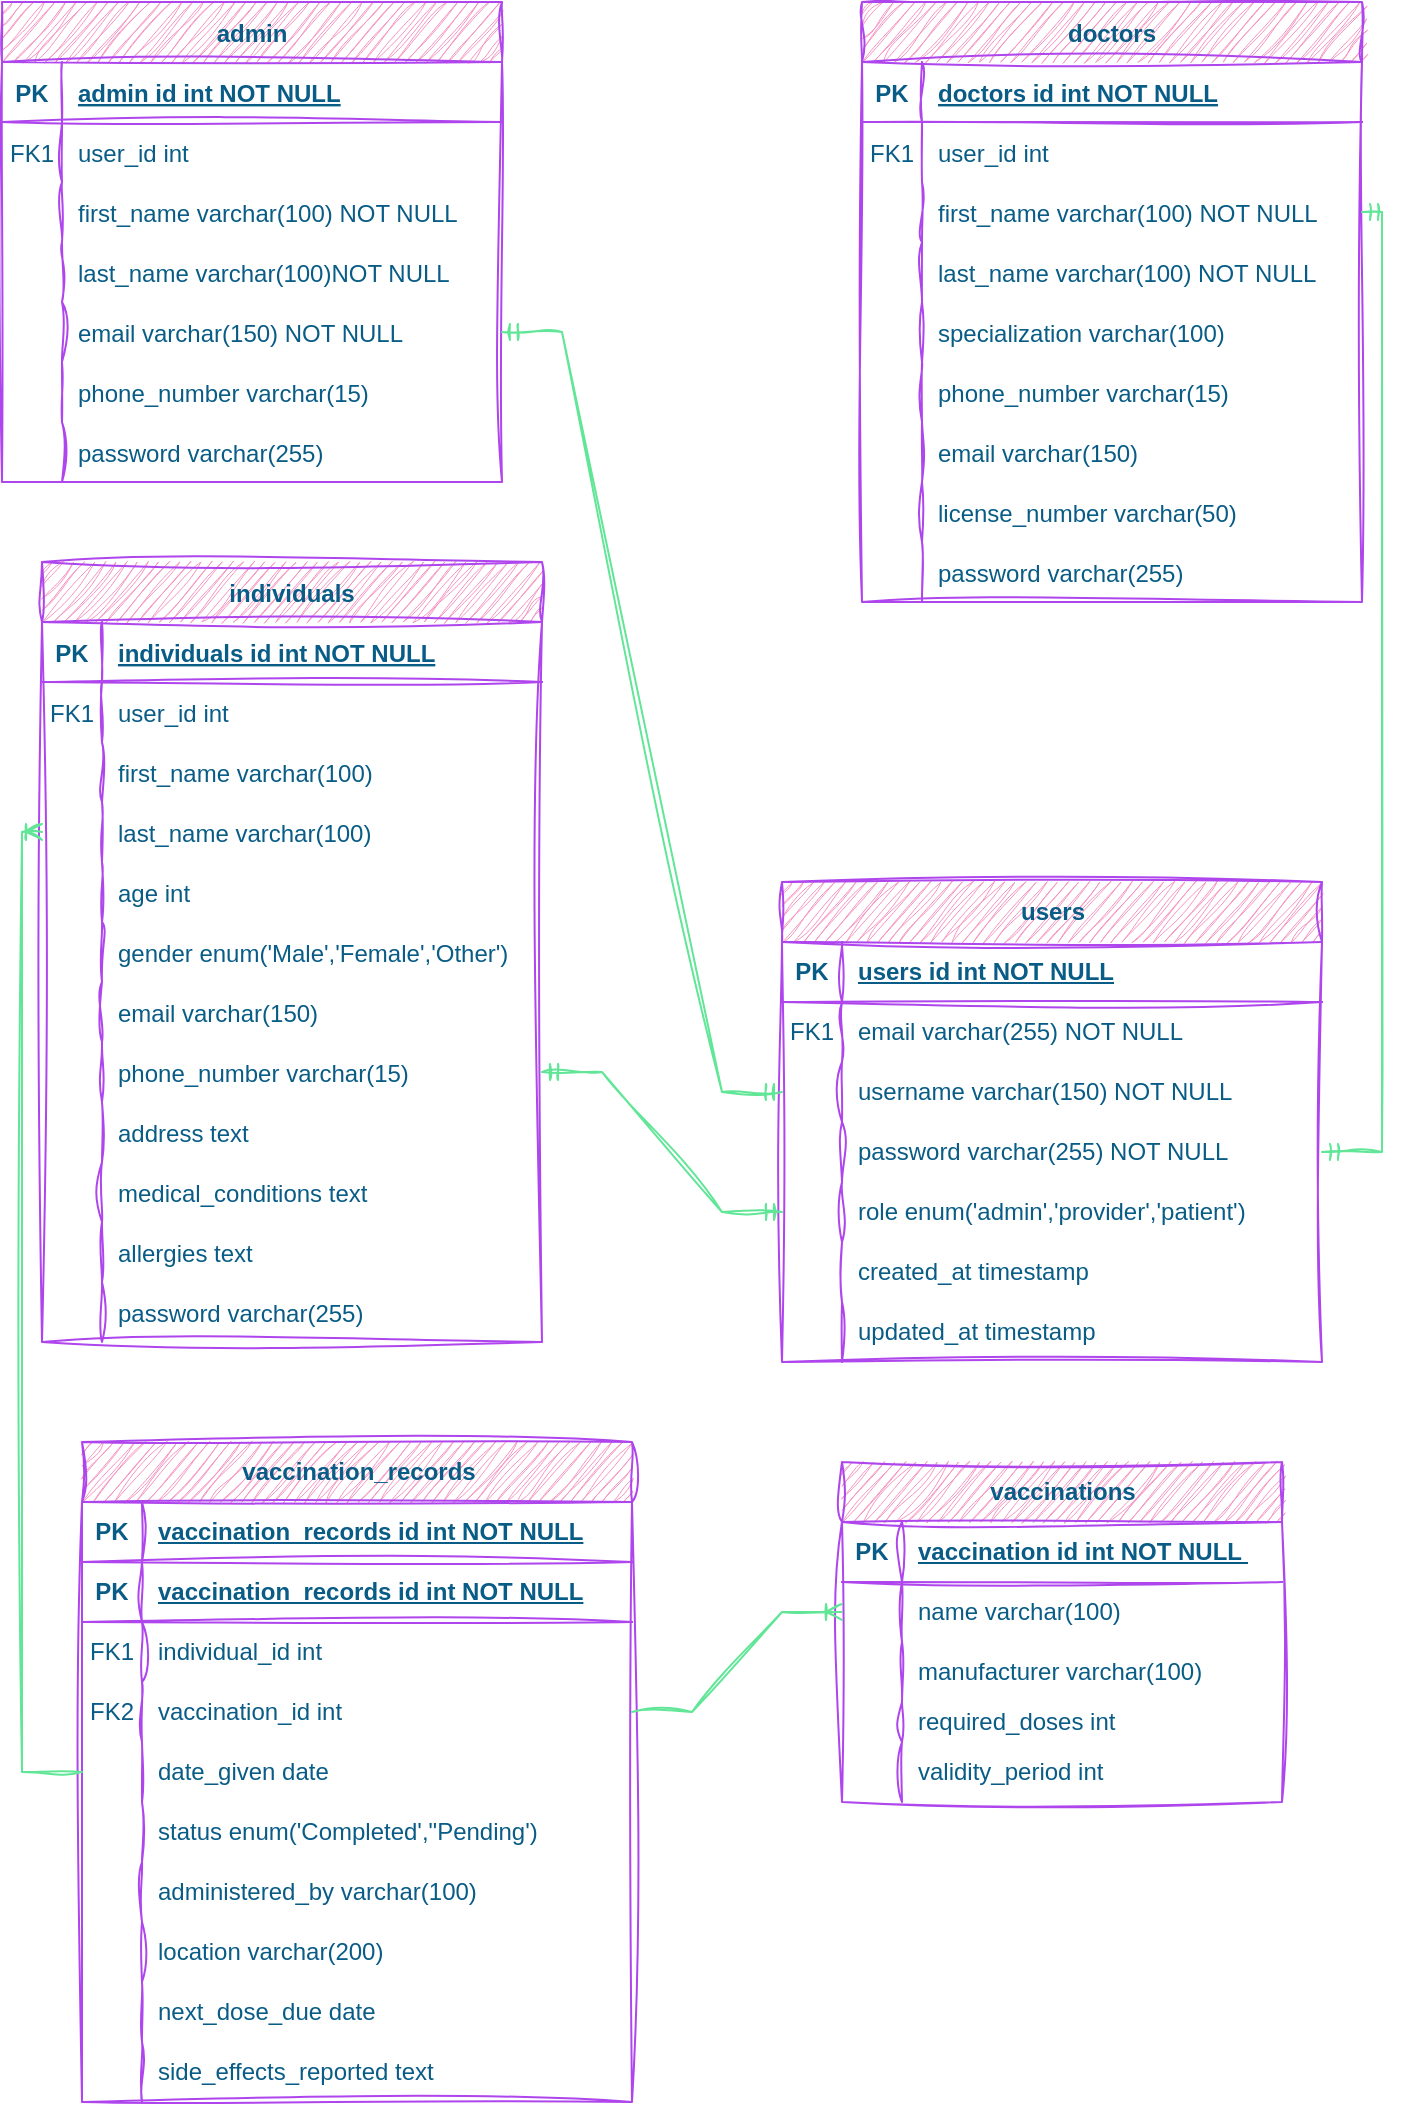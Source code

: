 <mxfile version="24.8.6">
  <diagram id="R2lEEEUBdFMjLlhIrx00" name="Page-1">
    <mxGraphModel dx="1444" dy="825" grid="1" gridSize="10" guides="1" tooltips="1" connect="1" arrows="1" fold="1" page="1" pageScale="1" pageWidth="850" pageHeight="1100" math="0" shadow="0" extFonts="Permanent Marker^https://fonts.googleapis.com/css?family=Permanent+Marker">
      <root>
        <mxCell id="0" />
        <mxCell id="1" parent="0" />
        <mxCell id="C-vyLk0tnHw3VtMMgP7b-2" value="doctors" style="shape=table;startSize=30;container=1;collapsible=1;childLayout=tableLayout;fixedRows=1;rowLines=0;fontStyle=1;align=center;resizeLast=1;labelBackgroundColor=none;fillColor=#F694C1;strokeColor=#AF45ED;fontColor=#095C86;sketch=1;curveFitting=1;jiggle=2;" parent="1" vertex="1">
          <mxGeometry x="510" y="40" width="250" height="300" as="geometry" />
        </mxCell>
        <mxCell id="C-vyLk0tnHw3VtMMgP7b-3" value="" style="shape=partialRectangle;collapsible=0;dropTarget=0;pointerEvents=0;fillColor=none;points=[[0,0.5],[1,0.5]];portConstraint=eastwest;top=0;left=0;right=0;bottom=1;labelBackgroundColor=none;strokeColor=#AF45ED;fontColor=#095C86;sketch=1;curveFitting=1;jiggle=2;" parent="C-vyLk0tnHw3VtMMgP7b-2" vertex="1">
          <mxGeometry y="30" width="250" height="30" as="geometry" />
        </mxCell>
        <mxCell id="C-vyLk0tnHw3VtMMgP7b-4" value="PK" style="shape=partialRectangle;overflow=hidden;connectable=0;fillColor=none;top=0;left=0;bottom=0;right=0;fontStyle=1;labelBackgroundColor=none;strokeColor=#AF45ED;fontColor=#095C86;sketch=1;curveFitting=1;jiggle=2;" parent="C-vyLk0tnHw3VtMMgP7b-3" vertex="1">
          <mxGeometry width="30" height="30" as="geometry">
            <mxRectangle width="30" height="30" as="alternateBounds" />
          </mxGeometry>
        </mxCell>
        <mxCell id="C-vyLk0tnHw3VtMMgP7b-5" value="doctors id int NOT NULL" style="shape=partialRectangle;overflow=hidden;connectable=0;fillColor=none;top=0;left=0;bottom=0;right=0;align=left;spacingLeft=6;fontStyle=5;labelBackgroundColor=none;strokeColor=#AF45ED;fontColor=#095C86;sketch=1;curveFitting=1;jiggle=2;" parent="C-vyLk0tnHw3VtMMgP7b-3" vertex="1">
          <mxGeometry x="30" width="220" height="30" as="geometry">
            <mxRectangle width="220" height="30" as="alternateBounds" />
          </mxGeometry>
        </mxCell>
        <mxCell id="C-vyLk0tnHw3VtMMgP7b-6" value="" style="shape=partialRectangle;collapsible=0;dropTarget=0;pointerEvents=0;fillColor=none;points=[[0,0.5],[1,0.5]];portConstraint=eastwest;top=0;left=0;right=0;bottom=0;labelBackgroundColor=none;strokeColor=#AF45ED;fontColor=#095C86;sketch=1;curveFitting=1;jiggle=2;" parent="C-vyLk0tnHw3VtMMgP7b-2" vertex="1">
          <mxGeometry y="60" width="250" height="30" as="geometry" />
        </mxCell>
        <mxCell id="C-vyLk0tnHw3VtMMgP7b-7" value="FK1" style="shape=partialRectangle;overflow=hidden;connectable=0;fillColor=none;top=0;left=0;bottom=0;right=0;labelBackgroundColor=none;strokeColor=#AF45ED;fontColor=#095C86;sketch=1;curveFitting=1;jiggle=2;" parent="C-vyLk0tnHw3VtMMgP7b-6" vertex="1">
          <mxGeometry width="30" height="30" as="geometry">
            <mxRectangle width="30" height="30" as="alternateBounds" />
          </mxGeometry>
        </mxCell>
        <mxCell id="C-vyLk0tnHw3VtMMgP7b-8" value="user_id int" style="shape=partialRectangle;overflow=hidden;connectable=0;fillColor=none;top=0;left=0;bottom=0;right=0;align=left;spacingLeft=6;labelBackgroundColor=none;strokeColor=#AF45ED;fontColor=#095C86;sketch=1;curveFitting=1;jiggle=2;" parent="C-vyLk0tnHw3VtMMgP7b-6" vertex="1">
          <mxGeometry x="30" width="220" height="30" as="geometry">
            <mxRectangle width="220" height="30" as="alternateBounds" />
          </mxGeometry>
        </mxCell>
        <mxCell id="C-vyLk0tnHw3VtMMgP7b-9" value="" style="shape=partialRectangle;collapsible=0;dropTarget=0;pointerEvents=0;fillColor=none;points=[[0,0.5],[1,0.5]];portConstraint=eastwest;top=0;left=0;right=0;bottom=0;labelBackgroundColor=none;strokeColor=#AF45ED;fontColor=#095C86;sketch=1;curveFitting=1;jiggle=2;" parent="C-vyLk0tnHw3VtMMgP7b-2" vertex="1">
          <mxGeometry y="90" width="250" height="30" as="geometry" />
        </mxCell>
        <mxCell id="C-vyLk0tnHw3VtMMgP7b-10" value="" style="shape=partialRectangle;overflow=hidden;connectable=0;fillColor=none;top=0;left=0;bottom=0;right=0;labelBackgroundColor=none;strokeColor=#AF45ED;fontColor=#095C86;sketch=1;curveFitting=1;jiggle=2;" parent="C-vyLk0tnHw3VtMMgP7b-9" vertex="1">
          <mxGeometry width="30" height="30" as="geometry">
            <mxRectangle width="30" height="30" as="alternateBounds" />
          </mxGeometry>
        </mxCell>
        <mxCell id="C-vyLk0tnHw3VtMMgP7b-11" value="first_name varchar(100) NOT NULL" style="shape=partialRectangle;overflow=hidden;connectable=0;fillColor=none;top=0;left=0;bottom=0;right=0;align=left;spacingLeft=6;labelBackgroundColor=none;strokeColor=#AF45ED;fontColor=#095C86;sketch=1;curveFitting=1;jiggle=2;" parent="C-vyLk0tnHw3VtMMgP7b-9" vertex="1">
          <mxGeometry x="30" width="220" height="30" as="geometry">
            <mxRectangle width="220" height="30" as="alternateBounds" />
          </mxGeometry>
        </mxCell>
        <mxCell id="sSJZ3aIpv_1IfQXylRO--55" value="" style="shape=partialRectangle;collapsible=0;dropTarget=0;pointerEvents=0;fillColor=none;points=[[0,0.5],[1,0.5]];portConstraint=eastwest;top=0;left=0;right=0;bottom=0;labelBackgroundColor=none;strokeColor=#AF45ED;fontColor=#095C86;sketch=1;curveFitting=1;jiggle=2;" vertex="1" parent="C-vyLk0tnHw3VtMMgP7b-2">
          <mxGeometry y="120" width="250" height="30" as="geometry" />
        </mxCell>
        <mxCell id="sSJZ3aIpv_1IfQXylRO--56" value="" style="shape=partialRectangle;overflow=hidden;connectable=0;fillColor=none;top=0;left=0;bottom=0;right=0;labelBackgroundColor=none;strokeColor=#AF45ED;fontColor=#095C86;sketch=1;curveFitting=1;jiggle=2;" vertex="1" parent="sSJZ3aIpv_1IfQXylRO--55">
          <mxGeometry width="30" height="30" as="geometry">
            <mxRectangle width="30" height="30" as="alternateBounds" />
          </mxGeometry>
        </mxCell>
        <mxCell id="sSJZ3aIpv_1IfQXylRO--57" value="last_name varchar(100) NOT NULL" style="shape=partialRectangle;overflow=hidden;connectable=0;fillColor=none;top=0;left=0;bottom=0;right=0;align=left;spacingLeft=6;labelBackgroundColor=none;strokeColor=#AF45ED;fontColor=#095C86;sketch=1;curveFitting=1;jiggle=2;" vertex="1" parent="sSJZ3aIpv_1IfQXylRO--55">
          <mxGeometry x="30" width="220" height="30" as="geometry">
            <mxRectangle width="220" height="30" as="alternateBounds" />
          </mxGeometry>
        </mxCell>
        <mxCell id="sSJZ3aIpv_1IfQXylRO--58" value="" style="shape=partialRectangle;collapsible=0;dropTarget=0;pointerEvents=0;fillColor=none;points=[[0,0.5],[1,0.5]];portConstraint=eastwest;top=0;left=0;right=0;bottom=0;labelBackgroundColor=none;strokeColor=#AF45ED;fontColor=#095C86;sketch=1;curveFitting=1;jiggle=2;" vertex="1" parent="C-vyLk0tnHw3VtMMgP7b-2">
          <mxGeometry y="150" width="250" height="30" as="geometry" />
        </mxCell>
        <mxCell id="sSJZ3aIpv_1IfQXylRO--59" value="" style="shape=partialRectangle;overflow=hidden;connectable=0;fillColor=none;top=0;left=0;bottom=0;right=0;labelBackgroundColor=none;strokeColor=#AF45ED;fontColor=#095C86;sketch=1;curveFitting=1;jiggle=2;" vertex="1" parent="sSJZ3aIpv_1IfQXylRO--58">
          <mxGeometry width="30" height="30" as="geometry">
            <mxRectangle width="30" height="30" as="alternateBounds" />
          </mxGeometry>
        </mxCell>
        <mxCell id="sSJZ3aIpv_1IfQXylRO--60" value="specialization varchar(100)" style="shape=partialRectangle;overflow=hidden;connectable=0;fillColor=none;top=0;left=0;bottom=0;right=0;align=left;spacingLeft=6;labelBackgroundColor=none;strokeColor=#AF45ED;fontColor=#095C86;sketch=1;curveFitting=1;jiggle=2;" vertex="1" parent="sSJZ3aIpv_1IfQXylRO--58">
          <mxGeometry x="30" width="220" height="30" as="geometry">
            <mxRectangle width="220" height="30" as="alternateBounds" />
          </mxGeometry>
        </mxCell>
        <mxCell id="sSJZ3aIpv_1IfQXylRO--61" value="" style="shape=partialRectangle;collapsible=0;dropTarget=0;pointerEvents=0;fillColor=none;points=[[0,0.5],[1,0.5]];portConstraint=eastwest;top=0;left=0;right=0;bottom=0;labelBackgroundColor=none;strokeColor=#AF45ED;fontColor=#095C86;sketch=1;curveFitting=1;jiggle=2;" vertex="1" parent="C-vyLk0tnHw3VtMMgP7b-2">
          <mxGeometry y="180" width="250" height="30" as="geometry" />
        </mxCell>
        <mxCell id="sSJZ3aIpv_1IfQXylRO--62" value="" style="shape=partialRectangle;overflow=hidden;connectable=0;fillColor=none;top=0;left=0;bottom=0;right=0;labelBackgroundColor=none;strokeColor=#AF45ED;fontColor=#095C86;sketch=1;curveFitting=1;jiggle=2;" vertex="1" parent="sSJZ3aIpv_1IfQXylRO--61">
          <mxGeometry width="30" height="30" as="geometry">
            <mxRectangle width="30" height="30" as="alternateBounds" />
          </mxGeometry>
        </mxCell>
        <mxCell id="sSJZ3aIpv_1IfQXylRO--63" value="phone_number varchar(15)" style="shape=partialRectangle;overflow=hidden;connectable=0;fillColor=none;top=0;left=0;bottom=0;right=0;align=left;spacingLeft=6;labelBackgroundColor=none;strokeColor=#AF45ED;fontColor=#095C86;sketch=1;curveFitting=1;jiggle=2;" vertex="1" parent="sSJZ3aIpv_1IfQXylRO--61">
          <mxGeometry x="30" width="220" height="30" as="geometry">
            <mxRectangle width="220" height="30" as="alternateBounds" />
          </mxGeometry>
        </mxCell>
        <mxCell id="sSJZ3aIpv_1IfQXylRO--64" value="" style="shape=partialRectangle;collapsible=0;dropTarget=0;pointerEvents=0;fillColor=none;points=[[0,0.5],[1,0.5]];portConstraint=eastwest;top=0;left=0;right=0;bottom=0;labelBackgroundColor=none;strokeColor=#AF45ED;fontColor=#095C86;sketch=1;curveFitting=1;jiggle=2;" vertex="1" parent="C-vyLk0tnHw3VtMMgP7b-2">
          <mxGeometry y="210" width="250" height="30" as="geometry" />
        </mxCell>
        <mxCell id="sSJZ3aIpv_1IfQXylRO--65" value="" style="shape=partialRectangle;overflow=hidden;connectable=0;fillColor=none;top=0;left=0;bottom=0;right=0;labelBackgroundColor=none;strokeColor=#AF45ED;fontColor=#095C86;sketch=1;curveFitting=1;jiggle=2;" vertex="1" parent="sSJZ3aIpv_1IfQXylRO--64">
          <mxGeometry width="30" height="30" as="geometry">
            <mxRectangle width="30" height="30" as="alternateBounds" />
          </mxGeometry>
        </mxCell>
        <mxCell id="sSJZ3aIpv_1IfQXylRO--66" value="email varchar(150)" style="shape=partialRectangle;overflow=hidden;connectable=0;fillColor=none;top=0;left=0;bottom=0;right=0;align=left;spacingLeft=6;labelBackgroundColor=none;strokeColor=#AF45ED;fontColor=#095C86;sketch=1;curveFitting=1;jiggle=2;" vertex="1" parent="sSJZ3aIpv_1IfQXylRO--64">
          <mxGeometry x="30" width="220" height="30" as="geometry">
            <mxRectangle width="220" height="30" as="alternateBounds" />
          </mxGeometry>
        </mxCell>
        <mxCell id="sSJZ3aIpv_1IfQXylRO--67" value="" style="shape=partialRectangle;collapsible=0;dropTarget=0;pointerEvents=0;fillColor=none;points=[[0,0.5],[1,0.5]];portConstraint=eastwest;top=0;left=0;right=0;bottom=0;labelBackgroundColor=none;strokeColor=#AF45ED;fontColor=#095C86;sketch=1;curveFitting=1;jiggle=2;" vertex="1" parent="C-vyLk0tnHw3VtMMgP7b-2">
          <mxGeometry y="240" width="250" height="30" as="geometry" />
        </mxCell>
        <mxCell id="sSJZ3aIpv_1IfQXylRO--68" value="" style="shape=partialRectangle;overflow=hidden;connectable=0;fillColor=none;top=0;left=0;bottom=0;right=0;labelBackgroundColor=none;strokeColor=#AF45ED;fontColor=#095C86;sketch=1;curveFitting=1;jiggle=2;" vertex="1" parent="sSJZ3aIpv_1IfQXylRO--67">
          <mxGeometry width="30" height="30" as="geometry">
            <mxRectangle width="30" height="30" as="alternateBounds" />
          </mxGeometry>
        </mxCell>
        <mxCell id="sSJZ3aIpv_1IfQXylRO--69" value="license_number varchar(50)" style="shape=partialRectangle;overflow=hidden;connectable=0;fillColor=none;top=0;left=0;bottom=0;right=0;align=left;spacingLeft=6;labelBackgroundColor=none;strokeColor=#AF45ED;fontColor=#095C86;sketch=1;curveFitting=1;jiggle=2;" vertex="1" parent="sSJZ3aIpv_1IfQXylRO--67">
          <mxGeometry x="30" width="220" height="30" as="geometry">
            <mxRectangle width="220" height="30" as="alternateBounds" />
          </mxGeometry>
        </mxCell>
        <mxCell id="sSJZ3aIpv_1IfQXylRO--70" value="" style="shape=partialRectangle;collapsible=0;dropTarget=0;pointerEvents=0;fillColor=none;points=[[0,0.5],[1,0.5]];portConstraint=eastwest;top=0;left=0;right=0;bottom=0;labelBackgroundColor=none;strokeColor=#AF45ED;fontColor=#095C86;sketch=1;curveFitting=1;jiggle=2;" vertex="1" parent="C-vyLk0tnHw3VtMMgP7b-2">
          <mxGeometry y="270" width="250" height="30" as="geometry" />
        </mxCell>
        <mxCell id="sSJZ3aIpv_1IfQXylRO--71" value="" style="shape=partialRectangle;overflow=hidden;connectable=0;fillColor=none;top=0;left=0;bottom=0;right=0;labelBackgroundColor=none;strokeColor=#AF45ED;fontColor=#095C86;sketch=1;curveFitting=1;jiggle=2;" vertex="1" parent="sSJZ3aIpv_1IfQXylRO--70">
          <mxGeometry width="30" height="30" as="geometry">
            <mxRectangle width="30" height="30" as="alternateBounds" />
          </mxGeometry>
        </mxCell>
        <mxCell id="sSJZ3aIpv_1IfQXylRO--72" value="password varchar(255)" style="shape=partialRectangle;overflow=hidden;connectable=0;fillColor=none;top=0;left=0;bottom=0;right=0;align=left;spacingLeft=6;labelBackgroundColor=none;strokeColor=#AF45ED;fontColor=#095C86;sketch=1;curveFitting=1;jiggle=2;" vertex="1" parent="sSJZ3aIpv_1IfQXylRO--70">
          <mxGeometry x="30" width="220" height="30" as="geometry">
            <mxRectangle width="220" height="30" as="alternateBounds" />
          </mxGeometry>
        </mxCell>
        <mxCell id="C-vyLk0tnHw3VtMMgP7b-13" value="individuals" style="shape=table;startSize=30;container=1;collapsible=1;childLayout=tableLayout;fixedRows=1;rowLines=0;fontStyle=1;align=center;resizeLast=1;labelBackgroundColor=none;fillColor=#F694C1;strokeColor=#AF45ED;fontColor=#095C86;sketch=1;curveFitting=1;jiggle=2;" parent="1" vertex="1">
          <mxGeometry x="100" y="320" width="250" height="390" as="geometry" />
        </mxCell>
        <mxCell id="C-vyLk0tnHw3VtMMgP7b-14" value="" style="shape=partialRectangle;collapsible=0;dropTarget=0;pointerEvents=0;fillColor=none;points=[[0,0.5],[1,0.5]];portConstraint=eastwest;top=0;left=0;right=0;bottom=1;labelBackgroundColor=none;strokeColor=#AF45ED;fontColor=#095C86;sketch=1;curveFitting=1;jiggle=2;" parent="C-vyLk0tnHw3VtMMgP7b-13" vertex="1">
          <mxGeometry y="30" width="250" height="30" as="geometry" />
        </mxCell>
        <mxCell id="C-vyLk0tnHw3VtMMgP7b-15" value="PK" style="shape=partialRectangle;overflow=hidden;connectable=0;fillColor=none;top=0;left=0;bottom=0;right=0;fontStyle=1;labelBackgroundColor=none;strokeColor=#AF45ED;fontColor=#095C86;sketch=1;curveFitting=1;jiggle=2;" parent="C-vyLk0tnHw3VtMMgP7b-14" vertex="1">
          <mxGeometry width="30" height="30" as="geometry">
            <mxRectangle width="30" height="30" as="alternateBounds" />
          </mxGeometry>
        </mxCell>
        <mxCell id="C-vyLk0tnHw3VtMMgP7b-16" value="individuals id int NOT NULL" style="shape=partialRectangle;overflow=hidden;connectable=0;fillColor=none;top=0;left=0;bottom=0;right=0;align=left;spacingLeft=6;fontStyle=5;labelBackgroundColor=none;strokeColor=#AF45ED;fontColor=#095C86;sketch=1;curveFitting=1;jiggle=2;" parent="C-vyLk0tnHw3VtMMgP7b-14" vertex="1">
          <mxGeometry x="30" width="220" height="30" as="geometry">
            <mxRectangle width="220" height="30" as="alternateBounds" />
          </mxGeometry>
        </mxCell>
        <mxCell id="C-vyLk0tnHw3VtMMgP7b-17" value="" style="shape=partialRectangle;collapsible=0;dropTarget=0;pointerEvents=0;fillColor=none;points=[[0,0.5],[1,0.5]];portConstraint=eastwest;top=0;left=0;right=0;bottom=0;labelBackgroundColor=none;strokeColor=#AF45ED;fontColor=#095C86;sketch=1;curveFitting=1;jiggle=2;" parent="C-vyLk0tnHw3VtMMgP7b-13" vertex="1">
          <mxGeometry y="60" width="250" height="30" as="geometry" />
        </mxCell>
        <mxCell id="C-vyLk0tnHw3VtMMgP7b-18" value="FK1" style="shape=partialRectangle;overflow=hidden;connectable=0;fillColor=none;top=0;left=0;bottom=0;right=0;labelBackgroundColor=none;strokeColor=#AF45ED;fontColor=#095C86;sketch=1;curveFitting=1;jiggle=2;" parent="C-vyLk0tnHw3VtMMgP7b-17" vertex="1">
          <mxGeometry width="30" height="30" as="geometry">
            <mxRectangle width="30" height="30" as="alternateBounds" />
          </mxGeometry>
        </mxCell>
        <mxCell id="C-vyLk0tnHw3VtMMgP7b-19" value="user_id int" style="shape=partialRectangle;overflow=hidden;connectable=0;fillColor=none;top=0;left=0;bottom=0;right=0;align=left;spacingLeft=6;labelBackgroundColor=none;strokeColor=#AF45ED;fontColor=#095C86;sketch=1;curveFitting=1;jiggle=2;" parent="C-vyLk0tnHw3VtMMgP7b-17" vertex="1">
          <mxGeometry x="30" width="220" height="30" as="geometry">
            <mxRectangle width="220" height="30" as="alternateBounds" />
          </mxGeometry>
        </mxCell>
        <mxCell id="C-vyLk0tnHw3VtMMgP7b-20" value="" style="shape=partialRectangle;collapsible=0;dropTarget=0;pointerEvents=0;fillColor=none;points=[[0,0.5],[1,0.5]];portConstraint=eastwest;top=0;left=0;right=0;bottom=0;labelBackgroundColor=none;strokeColor=#AF45ED;fontColor=#095C86;sketch=1;curveFitting=1;jiggle=2;" parent="C-vyLk0tnHw3VtMMgP7b-13" vertex="1">
          <mxGeometry y="90" width="250" height="30" as="geometry" />
        </mxCell>
        <mxCell id="C-vyLk0tnHw3VtMMgP7b-21" value="" style="shape=partialRectangle;overflow=hidden;connectable=0;fillColor=none;top=0;left=0;bottom=0;right=0;labelBackgroundColor=none;strokeColor=#AF45ED;fontColor=#095C86;sketch=1;curveFitting=1;jiggle=2;" parent="C-vyLk0tnHw3VtMMgP7b-20" vertex="1">
          <mxGeometry width="30" height="30" as="geometry">
            <mxRectangle width="30" height="30" as="alternateBounds" />
          </mxGeometry>
        </mxCell>
        <mxCell id="C-vyLk0tnHw3VtMMgP7b-22" value="first_name varchar(100)" style="shape=partialRectangle;overflow=hidden;connectable=0;fillColor=none;top=0;left=0;bottom=0;right=0;align=left;spacingLeft=6;labelBackgroundColor=none;strokeColor=#AF45ED;fontColor=#095C86;sketch=1;curveFitting=1;jiggle=2;" parent="C-vyLk0tnHw3VtMMgP7b-20" vertex="1">
          <mxGeometry x="30" width="220" height="30" as="geometry">
            <mxRectangle width="220" height="30" as="alternateBounds" />
          </mxGeometry>
        </mxCell>
        <mxCell id="sSJZ3aIpv_1IfQXylRO--74" value="" style="shape=partialRectangle;collapsible=0;dropTarget=0;pointerEvents=0;fillColor=none;points=[[0,0.5],[1,0.5]];portConstraint=eastwest;top=0;left=0;right=0;bottom=0;labelBackgroundColor=none;strokeColor=#AF45ED;fontColor=#095C86;sketch=1;curveFitting=1;jiggle=2;" vertex="1" parent="C-vyLk0tnHw3VtMMgP7b-13">
          <mxGeometry y="120" width="250" height="30" as="geometry" />
        </mxCell>
        <mxCell id="sSJZ3aIpv_1IfQXylRO--75" value="" style="shape=partialRectangle;overflow=hidden;connectable=0;fillColor=none;top=0;left=0;bottom=0;right=0;labelBackgroundColor=none;strokeColor=#AF45ED;fontColor=#095C86;sketch=1;curveFitting=1;jiggle=2;" vertex="1" parent="sSJZ3aIpv_1IfQXylRO--74">
          <mxGeometry width="30" height="30" as="geometry">
            <mxRectangle width="30" height="30" as="alternateBounds" />
          </mxGeometry>
        </mxCell>
        <mxCell id="sSJZ3aIpv_1IfQXylRO--76" value="last_name varchar(100)" style="shape=partialRectangle;overflow=hidden;connectable=0;fillColor=none;top=0;left=0;bottom=0;right=0;align=left;spacingLeft=6;labelBackgroundColor=none;strokeColor=#AF45ED;fontColor=#095C86;sketch=1;curveFitting=1;jiggle=2;" vertex="1" parent="sSJZ3aIpv_1IfQXylRO--74">
          <mxGeometry x="30" width="220" height="30" as="geometry">
            <mxRectangle width="220" height="30" as="alternateBounds" />
          </mxGeometry>
        </mxCell>
        <mxCell id="sSJZ3aIpv_1IfQXylRO--77" value="" style="shape=partialRectangle;collapsible=0;dropTarget=0;pointerEvents=0;fillColor=none;points=[[0,0.5],[1,0.5]];portConstraint=eastwest;top=0;left=0;right=0;bottom=0;labelBackgroundColor=none;strokeColor=#AF45ED;fontColor=#095C86;sketch=1;curveFitting=1;jiggle=2;" vertex="1" parent="C-vyLk0tnHw3VtMMgP7b-13">
          <mxGeometry y="150" width="250" height="30" as="geometry" />
        </mxCell>
        <mxCell id="sSJZ3aIpv_1IfQXylRO--78" value="" style="shape=partialRectangle;overflow=hidden;connectable=0;fillColor=none;top=0;left=0;bottom=0;right=0;labelBackgroundColor=none;strokeColor=#AF45ED;fontColor=#095C86;sketch=1;curveFitting=1;jiggle=2;" vertex="1" parent="sSJZ3aIpv_1IfQXylRO--77">
          <mxGeometry width="30" height="30" as="geometry">
            <mxRectangle width="30" height="30" as="alternateBounds" />
          </mxGeometry>
        </mxCell>
        <mxCell id="sSJZ3aIpv_1IfQXylRO--79" value="age int" style="shape=partialRectangle;overflow=hidden;connectable=0;fillColor=none;top=0;left=0;bottom=0;right=0;align=left;spacingLeft=6;labelBackgroundColor=none;strokeColor=#AF45ED;fontColor=#095C86;sketch=1;curveFitting=1;jiggle=2;" vertex="1" parent="sSJZ3aIpv_1IfQXylRO--77">
          <mxGeometry x="30" width="220" height="30" as="geometry">
            <mxRectangle width="220" height="30" as="alternateBounds" />
          </mxGeometry>
        </mxCell>
        <mxCell id="sSJZ3aIpv_1IfQXylRO--80" value="" style="shape=partialRectangle;collapsible=0;dropTarget=0;pointerEvents=0;fillColor=none;points=[[0,0.5],[1,0.5]];portConstraint=eastwest;top=0;left=0;right=0;bottom=0;labelBackgroundColor=none;strokeColor=#AF45ED;fontColor=#095C86;sketch=1;curveFitting=1;jiggle=2;" vertex="1" parent="C-vyLk0tnHw3VtMMgP7b-13">
          <mxGeometry y="180" width="250" height="30" as="geometry" />
        </mxCell>
        <mxCell id="sSJZ3aIpv_1IfQXylRO--81" value="" style="shape=partialRectangle;overflow=hidden;connectable=0;fillColor=none;top=0;left=0;bottom=0;right=0;labelBackgroundColor=none;strokeColor=#AF45ED;fontColor=#095C86;sketch=1;curveFitting=1;jiggle=2;" vertex="1" parent="sSJZ3aIpv_1IfQXylRO--80">
          <mxGeometry width="30" height="30" as="geometry">
            <mxRectangle width="30" height="30" as="alternateBounds" />
          </mxGeometry>
        </mxCell>
        <mxCell id="sSJZ3aIpv_1IfQXylRO--82" value="gender enum(&#39;Male&#39;,&#39;Female&#39;,&#39;Other&#39;)" style="shape=partialRectangle;overflow=hidden;connectable=0;fillColor=none;top=0;left=0;bottom=0;right=0;align=left;spacingLeft=6;labelBackgroundColor=none;strokeColor=#AF45ED;fontColor=#095C86;sketch=1;curveFitting=1;jiggle=2;" vertex="1" parent="sSJZ3aIpv_1IfQXylRO--80">
          <mxGeometry x="30" width="220" height="30" as="geometry">
            <mxRectangle width="220" height="30" as="alternateBounds" />
          </mxGeometry>
        </mxCell>
        <mxCell id="sSJZ3aIpv_1IfQXylRO--83" value="" style="shape=partialRectangle;collapsible=0;dropTarget=0;pointerEvents=0;fillColor=none;points=[[0,0.5],[1,0.5]];portConstraint=eastwest;top=0;left=0;right=0;bottom=0;labelBackgroundColor=none;strokeColor=#AF45ED;fontColor=#095C86;sketch=1;curveFitting=1;jiggle=2;" vertex="1" parent="C-vyLk0tnHw3VtMMgP7b-13">
          <mxGeometry y="210" width="250" height="30" as="geometry" />
        </mxCell>
        <mxCell id="sSJZ3aIpv_1IfQXylRO--84" value="" style="shape=partialRectangle;overflow=hidden;connectable=0;fillColor=none;top=0;left=0;bottom=0;right=0;labelBackgroundColor=none;strokeColor=#AF45ED;fontColor=#095C86;sketch=1;curveFitting=1;jiggle=2;" vertex="1" parent="sSJZ3aIpv_1IfQXylRO--83">
          <mxGeometry width="30" height="30" as="geometry">
            <mxRectangle width="30" height="30" as="alternateBounds" />
          </mxGeometry>
        </mxCell>
        <mxCell id="sSJZ3aIpv_1IfQXylRO--85" value="email varchar(150)" style="shape=partialRectangle;overflow=hidden;connectable=0;fillColor=none;top=0;left=0;bottom=0;right=0;align=left;spacingLeft=6;labelBackgroundColor=none;strokeColor=#AF45ED;fontColor=#095C86;sketch=1;curveFitting=1;jiggle=2;" vertex="1" parent="sSJZ3aIpv_1IfQXylRO--83">
          <mxGeometry x="30" width="220" height="30" as="geometry">
            <mxRectangle width="220" height="30" as="alternateBounds" />
          </mxGeometry>
        </mxCell>
        <mxCell id="sSJZ3aIpv_1IfQXylRO--86" value="" style="shape=partialRectangle;collapsible=0;dropTarget=0;pointerEvents=0;fillColor=none;points=[[0,0.5],[1,0.5]];portConstraint=eastwest;top=0;left=0;right=0;bottom=0;labelBackgroundColor=none;strokeColor=#AF45ED;fontColor=#095C86;sketch=1;curveFitting=1;jiggle=2;" vertex="1" parent="C-vyLk0tnHw3VtMMgP7b-13">
          <mxGeometry y="240" width="250" height="30" as="geometry" />
        </mxCell>
        <mxCell id="sSJZ3aIpv_1IfQXylRO--87" value="" style="shape=partialRectangle;overflow=hidden;connectable=0;fillColor=none;top=0;left=0;bottom=0;right=0;labelBackgroundColor=none;strokeColor=#AF45ED;fontColor=#095C86;sketch=1;curveFitting=1;jiggle=2;" vertex="1" parent="sSJZ3aIpv_1IfQXylRO--86">
          <mxGeometry width="30" height="30" as="geometry">
            <mxRectangle width="30" height="30" as="alternateBounds" />
          </mxGeometry>
        </mxCell>
        <mxCell id="sSJZ3aIpv_1IfQXylRO--88" value="phone_number varchar(15)" style="shape=partialRectangle;overflow=hidden;connectable=0;fillColor=none;top=0;left=0;bottom=0;right=0;align=left;spacingLeft=6;labelBackgroundColor=none;strokeColor=#AF45ED;fontColor=#095C86;sketch=1;curveFitting=1;jiggle=2;" vertex="1" parent="sSJZ3aIpv_1IfQXylRO--86">
          <mxGeometry x="30" width="220" height="30" as="geometry">
            <mxRectangle width="220" height="30" as="alternateBounds" />
          </mxGeometry>
        </mxCell>
        <mxCell id="sSJZ3aIpv_1IfQXylRO--89" value="" style="shape=partialRectangle;collapsible=0;dropTarget=0;pointerEvents=0;fillColor=none;points=[[0,0.5],[1,0.5]];portConstraint=eastwest;top=0;left=0;right=0;bottom=0;labelBackgroundColor=none;strokeColor=#AF45ED;fontColor=#095C86;sketch=1;curveFitting=1;jiggle=2;" vertex="1" parent="C-vyLk0tnHw3VtMMgP7b-13">
          <mxGeometry y="270" width="250" height="30" as="geometry" />
        </mxCell>
        <mxCell id="sSJZ3aIpv_1IfQXylRO--90" value="" style="shape=partialRectangle;overflow=hidden;connectable=0;fillColor=none;top=0;left=0;bottom=0;right=0;labelBackgroundColor=none;strokeColor=#AF45ED;fontColor=#095C86;sketch=1;curveFitting=1;jiggle=2;" vertex="1" parent="sSJZ3aIpv_1IfQXylRO--89">
          <mxGeometry width="30" height="30" as="geometry">
            <mxRectangle width="30" height="30" as="alternateBounds" />
          </mxGeometry>
        </mxCell>
        <mxCell id="sSJZ3aIpv_1IfQXylRO--91" value="address text" style="shape=partialRectangle;overflow=hidden;connectable=0;fillColor=none;top=0;left=0;bottom=0;right=0;align=left;spacingLeft=6;labelBackgroundColor=none;strokeColor=#AF45ED;fontColor=#095C86;sketch=1;curveFitting=1;jiggle=2;" vertex="1" parent="sSJZ3aIpv_1IfQXylRO--89">
          <mxGeometry x="30" width="220" height="30" as="geometry">
            <mxRectangle width="220" height="30" as="alternateBounds" />
          </mxGeometry>
        </mxCell>
        <mxCell id="sSJZ3aIpv_1IfQXylRO--92" value="" style="shape=partialRectangle;collapsible=0;dropTarget=0;pointerEvents=0;fillColor=none;points=[[0,0.5],[1,0.5]];portConstraint=eastwest;top=0;left=0;right=0;bottom=0;labelBackgroundColor=none;strokeColor=#AF45ED;fontColor=#095C86;sketch=1;curveFitting=1;jiggle=2;" vertex="1" parent="C-vyLk0tnHw3VtMMgP7b-13">
          <mxGeometry y="300" width="250" height="30" as="geometry" />
        </mxCell>
        <mxCell id="sSJZ3aIpv_1IfQXylRO--93" value="" style="shape=partialRectangle;overflow=hidden;connectable=0;fillColor=none;top=0;left=0;bottom=0;right=0;labelBackgroundColor=none;strokeColor=#AF45ED;fontColor=#095C86;sketch=1;curveFitting=1;jiggle=2;" vertex="1" parent="sSJZ3aIpv_1IfQXylRO--92">
          <mxGeometry width="30" height="30" as="geometry">
            <mxRectangle width="30" height="30" as="alternateBounds" />
          </mxGeometry>
        </mxCell>
        <mxCell id="sSJZ3aIpv_1IfQXylRO--94" value="medical_conditions text" style="shape=partialRectangle;overflow=hidden;connectable=0;fillColor=none;top=0;left=0;bottom=0;right=0;align=left;spacingLeft=6;labelBackgroundColor=none;strokeColor=#AF45ED;fontColor=#095C86;sketch=1;curveFitting=1;jiggle=2;" vertex="1" parent="sSJZ3aIpv_1IfQXylRO--92">
          <mxGeometry x="30" width="220" height="30" as="geometry">
            <mxRectangle width="220" height="30" as="alternateBounds" />
          </mxGeometry>
        </mxCell>
        <mxCell id="sSJZ3aIpv_1IfQXylRO--95" value="" style="shape=partialRectangle;collapsible=0;dropTarget=0;pointerEvents=0;fillColor=none;points=[[0,0.5],[1,0.5]];portConstraint=eastwest;top=0;left=0;right=0;bottom=0;labelBackgroundColor=none;strokeColor=#AF45ED;fontColor=#095C86;sketch=1;curveFitting=1;jiggle=2;" vertex="1" parent="C-vyLk0tnHw3VtMMgP7b-13">
          <mxGeometry y="330" width="250" height="30" as="geometry" />
        </mxCell>
        <mxCell id="sSJZ3aIpv_1IfQXylRO--96" value="" style="shape=partialRectangle;overflow=hidden;connectable=0;fillColor=none;top=0;left=0;bottom=0;right=0;labelBackgroundColor=none;strokeColor=#AF45ED;fontColor=#095C86;sketch=1;curveFitting=1;jiggle=2;" vertex="1" parent="sSJZ3aIpv_1IfQXylRO--95">
          <mxGeometry width="30" height="30" as="geometry">
            <mxRectangle width="30" height="30" as="alternateBounds" />
          </mxGeometry>
        </mxCell>
        <mxCell id="sSJZ3aIpv_1IfQXylRO--97" value="allergies text" style="shape=partialRectangle;overflow=hidden;connectable=0;fillColor=none;top=0;left=0;bottom=0;right=0;align=left;spacingLeft=6;labelBackgroundColor=none;strokeColor=#AF45ED;fontColor=#095C86;sketch=1;curveFitting=1;jiggle=2;" vertex="1" parent="sSJZ3aIpv_1IfQXylRO--95">
          <mxGeometry x="30" width="220" height="30" as="geometry">
            <mxRectangle width="220" height="30" as="alternateBounds" />
          </mxGeometry>
        </mxCell>
        <mxCell id="sSJZ3aIpv_1IfQXylRO--98" value="" style="shape=partialRectangle;collapsible=0;dropTarget=0;pointerEvents=0;fillColor=none;points=[[0,0.5],[1,0.5]];portConstraint=eastwest;top=0;left=0;right=0;bottom=0;labelBackgroundColor=none;strokeColor=#AF45ED;fontColor=#095C86;sketch=1;curveFitting=1;jiggle=2;" vertex="1" parent="C-vyLk0tnHw3VtMMgP7b-13">
          <mxGeometry y="360" width="250" height="30" as="geometry" />
        </mxCell>
        <mxCell id="sSJZ3aIpv_1IfQXylRO--99" value="" style="shape=partialRectangle;overflow=hidden;connectable=0;fillColor=none;top=0;left=0;bottom=0;right=0;labelBackgroundColor=none;strokeColor=#AF45ED;fontColor=#095C86;sketch=1;curveFitting=1;jiggle=2;" vertex="1" parent="sSJZ3aIpv_1IfQXylRO--98">
          <mxGeometry width="30" height="30" as="geometry">
            <mxRectangle width="30" height="30" as="alternateBounds" />
          </mxGeometry>
        </mxCell>
        <mxCell id="sSJZ3aIpv_1IfQXylRO--100" value="password varchar(255)" style="shape=partialRectangle;overflow=hidden;connectable=0;fillColor=none;top=0;left=0;bottom=0;right=0;align=left;spacingLeft=6;labelBackgroundColor=none;strokeColor=#AF45ED;fontColor=#095C86;sketch=1;curveFitting=1;jiggle=2;" vertex="1" parent="sSJZ3aIpv_1IfQXylRO--98">
          <mxGeometry x="30" width="220" height="30" as="geometry">
            <mxRectangle width="220" height="30" as="alternateBounds" />
          </mxGeometry>
        </mxCell>
        <mxCell id="C-vyLk0tnHw3VtMMgP7b-23" value="admin" style="shape=table;startSize=30;container=1;collapsible=1;childLayout=tableLayout;fixedRows=1;rowLines=0;fontStyle=1;align=center;resizeLast=1;labelBackgroundColor=none;fillColor=#F694C1;strokeColor=#AF45ED;fontColor=#095C86;sketch=1;curveFitting=1;jiggle=2;" parent="1" vertex="1">
          <mxGeometry x="80" y="40" width="250" height="240" as="geometry" />
        </mxCell>
        <mxCell id="C-vyLk0tnHw3VtMMgP7b-24" value="" style="shape=partialRectangle;collapsible=0;dropTarget=0;pointerEvents=0;fillColor=none;points=[[0,0.5],[1,0.5]];portConstraint=eastwest;top=0;left=0;right=0;bottom=1;labelBackgroundColor=none;strokeColor=#AF45ED;fontColor=#095C86;sketch=1;curveFitting=1;jiggle=2;" parent="C-vyLk0tnHw3VtMMgP7b-23" vertex="1">
          <mxGeometry y="30" width="250" height="30" as="geometry" />
        </mxCell>
        <mxCell id="C-vyLk0tnHw3VtMMgP7b-25" value="PK" style="shape=partialRectangle;overflow=hidden;connectable=0;fillColor=none;top=0;left=0;bottom=0;right=0;fontStyle=1;labelBackgroundColor=none;strokeColor=#AF45ED;fontColor=#095C86;sketch=1;curveFitting=1;jiggle=2;" parent="C-vyLk0tnHw3VtMMgP7b-24" vertex="1">
          <mxGeometry width="30" height="30" as="geometry">
            <mxRectangle width="30" height="30" as="alternateBounds" />
          </mxGeometry>
        </mxCell>
        <mxCell id="C-vyLk0tnHw3VtMMgP7b-26" value="admin id int NOT NULL" style="shape=partialRectangle;overflow=hidden;connectable=0;fillColor=none;top=0;left=0;bottom=0;right=0;align=left;spacingLeft=6;fontStyle=5;labelBackgroundColor=none;strokeColor=#AF45ED;fontColor=#095C86;sketch=1;curveFitting=1;jiggle=2;" parent="C-vyLk0tnHw3VtMMgP7b-24" vertex="1">
          <mxGeometry x="30" width="220" height="30" as="geometry">
            <mxRectangle width="220" height="30" as="alternateBounds" />
          </mxGeometry>
        </mxCell>
        <mxCell id="C-vyLk0tnHw3VtMMgP7b-27" value="" style="shape=partialRectangle;collapsible=0;dropTarget=0;pointerEvents=0;fillColor=none;points=[[0,0.5],[1,0.5]];portConstraint=eastwest;top=0;left=0;right=0;bottom=0;labelBackgroundColor=none;strokeColor=#AF45ED;fontColor=#095C86;sketch=1;curveFitting=1;jiggle=2;" parent="C-vyLk0tnHw3VtMMgP7b-23" vertex="1">
          <mxGeometry y="60" width="250" height="30" as="geometry" />
        </mxCell>
        <mxCell id="C-vyLk0tnHw3VtMMgP7b-28" value="FK1" style="shape=partialRectangle;overflow=hidden;connectable=0;fillColor=none;top=0;left=0;bottom=0;right=0;labelBackgroundColor=none;strokeColor=#AF45ED;fontColor=#095C86;sketch=1;curveFitting=1;jiggle=2;" parent="C-vyLk0tnHw3VtMMgP7b-27" vertex="1">
          <mxGeometry width="30" height="30" as="geometry">
            <mxRectangle width="30" height="30" as="alternateBounds" />
          </mxGeometry>
        </mxCell>
        <mxCell id="C-vyLk0tnHw3VtMMgP7b-29" value="user_id int " style="shape=partialRectangle;overflow=hidden;connectable=0;fillColor=none;top=0;left=0;bottom=0;right=0;align=left;spacingLeft=6;labelBackgroundColor=none;strokeColor=#AF45ED;fontColor=#095C86;sketch=1;curveFitting=1;jiggle=2;" parent="C-vyLk0tnHw3VtMMgP7b-27" vertex="1">
          <mxGeometry x="30" width="220" height="30" as="geometry">
            <mxRectangle width="220" height="30" as="alternateBounds" />
          </mxGeometry>
        </mxCell>
        <mxCell id="sSJZ3aIpv_1IfQXylRO--40" value="" style="shape=partialRectangle;collapsible=0;dropTarget=0;pointerEvents=0;fillColor=none;points=[[0,0.5],[1,0.5]];portConstraint=eastwest;top=0;left=0;right=0;bottom=0;labelBackgroundColor=none;strokeColor=#AF45ED;fontColor=#095C86;sketch=1;curveFitting=1;jiggle=2;" vertex="1" parent="C-vyLk0tnHw3VtMMgP7b-23">
          <mxGeometry y="90" width="250" height="30" as="geometry" />
        </mxCell>
        <mxCell id="sSJZ3aIpv_1IfQXylRO--41" value="" style="shape=partialRectangle;overflow=hidden;connectable=0;fillColor=none;top=0;left=0;bottom=0;right=0;labelBackgroundColor=none;strokeColor=#AF45ED;fontColor=#095C86;sketch=1;curveFitting=1;jiggle=2;" vertex="1" parent="sSJZ3aIpv_1IfQXylRO--40">
          <mxGeometry width="30" height="30" as="geometry">
            <mxRectangle width="30" height="30" as="alternateBounds" />
          </mxGeometry>
        </mxCell>
        <mxCell id="sSJZ3aIpv_1IfQXylRO--42" value="first_name varchar(100) NOT NULL" style="shape=partialRectangle;overflow=hidden;connectable=0;fillColor=none;top=0;left=0;bottom=0;right=0;align=left;spacingLeft=6;labelBackgroundColor=none;strokeColor=#AF45ED;fontColor=#095C86;sketch=1;curveFitting=1;jiggle=2;" vertex="1" parent="sSJZ3aIpv_1IfQXylRO--40">
          <mxGeometry x="30" width="220" height="30" as="geometry">
            <mxRectangle width="220" height="30" as="alternateBounds" />
          </mxGeometry>
        </mxCell>
        <mxCell id="sSJZ3aIpv_1IfQXylRO--43" value="" style="shape=partialRectangle;collapsible=0;dropTarget=0;pointerEvents=0;fillColor=none;points=[[0,0.5],[1,0.5]];portConstraint=eastwest;top=0;left=0;right=0;bottom=0;labelBackgroundColor=none;strokeColor=#AF45ED;fontColor=#095C86;sketch=1;curveFitting=1;jiggle=2;" vertex="1" parent="C-vyLk0tnHw3VtMMgP7b-23">
          <mxGeometry y="120" width="250" height="30" as="geometry" />
        </mxCell>
        <mxCell id="sSJZ3aIpv_1IfQXylRO--44" value="" style="shape=partialRectangle;overflow=hidden;connectable=0;fillColor=none;top=0;left=0;bottom=0;right=0;labelBackgroundColor=none;strokeColor=#AF45ED;fontColor=#095C86;sketch=1;curveFitting=1;jiggle=2;" vertex="1" parent="sSJZ3aIpv_1IfQXylRO--43">
          <mxGeometry width="30" height="30" as="geometry">
            <mxRectangle width="30" height="30" as="alternateBounds" />
          </mxGeometry>
        </mxCell>
        <mxCell id="sSJZ3aIpv_1IfQXylRO--45" value="last_name varchar(100)NOT NULL" style="shape=partialRectangle;overflow=hidden;connectable=0;fillColor=none;top=0;left=0;bottom=0;right=0;align=left;spacingLeft=6;labelBackgroundColor=none;strokeColor=#AF45ED;fontColor=#095C86;sketch=1;curveFitting=1;jiggle=2;" vertex="1" parent="sSJZ3aIpv_1IfQXylRO--43">
          <mxGeometry x="30" width="220" height="30" as="geometry">
            <mxRectangle width="220" height="30" as="alternateBounds" />
          </mxGeometry>
        </mxCell>
        <mxCell id="sSJZ3aIpv_1IfQXylRO--46" value="" style="shape=partialRectangle;collapsible=0;dropTarget=0;pointerEvents=0;fillColor=none;points=[[0,0.5],[1,0.5]];portConstraint=eastwest;top=0;left=0;right=0;bottom=0;labelBackgroundColor=none;strokeColor=#AF45ED;fontColor=#095C86;sketch=1;curveFitting=1;jiggle=2;" vertex="1" parent="C-vyLk0tnHw3VtMMgP7b-23">
          <mxGeometry y="150" width="250" height="30" as="geometry" />
        </mxCell>
        <mxCell id="sSJZ3aIpv_1IfQXylRO--47" value="" style="shape=partialRectangle;overflow=hidden;connectable=0;fillColor=none;top=0;left=0;bottom=0;right=0;labelBackgroundColor=none;strokeColor=#AF45ED;fontColor=#095C86;sketch=1;curveFitting=1;jiggle=2;" vertex="1" parent="sSJZ3aIpv_1IfQXylRO--46">
          <mxGeometry width="30" height="30" as="geometry">
            <mxRectangle width="30" height="30" as="alternateBounds" />
          </mxGeometry>
        </mxCell>
        <mxCell id="sSJZ3aIpv_1IfQXylRO--48" value="email varchar(150) NOT NULL" style="shape=partialRectangle;overflow=hidden;connectable=0;fillColor=none;top=0;left=0;bottom=0;right=0;align=left;spacingLeft=6;labelBackgroundColor=none;strokeColor=#AF45ED;fontColor=#095C86;sketch=1;curveFitting=1;jiggle=2;" vertex="1" parent="sSJZ3aIpv_1IfQXylRO--46">
          <mxGeometry x="30" width="220" height="30" as="geometry">
            <mxRectangle width="220" height="30" as="alternateBounds" />
          </mxGeometry>
        </mxCell>
        <mxCell id="sSJZ3aIpv_1IfQXylRO--49" value="" style="shape=partialRectangle;collapsible=0;dropTarget=0;pointerEvents=0;fillColor=none;points=[[0,0.5],[1,0.5]];portConstraint=eastwest;top=0;left=0;right=0;bottom=0;labelBackgroundColor=none;strokeColor=#AF45ED;fontColor=#095C86;sketch=1;curveFitting=1;jiggle=2;" vertex="1" parent="C-vyLk0tnHw3VtMMgP7b-23">
          <mxGeometry y="180" width="250" height="30" as="geometry" />
        </mxCell>
        <mxCell id="sSJZ3aIpv_1IfQXylRO--50" value="" style="shape=partialRectangle;overflow=hidden;connectable=0;fillColor=none;top=0;left=0;bottom=0;right=0;labelBackgroundColor=none;strokeColor=#AF45ED;fontColor=#095C86;sketch=1;curveFitting=1;jiggle=2;" vertex="1" parent="sSJZ3aIpv_1IfQXylRO--49">
          <mxGeometry width="30" height="30" as="geometry">
            <mxRectangle width="30" height="30" as="alternateBounds" />
          </mxGeometry>
        </mxCell>
        <mxCell id="sSJZ3aIpv_1IfQXylRO--51" value="phone_number varchar(15)" style="shape=partialRectangle;overflow=hidden;connectable=0;fillColor=none;top=0;left=0;bottom=0;right=0;align=left;spacingLeft=6;labelBackgroundColor=none;strokeColor=#AF45ED;fontColor=#095C86;sketch=1;curveFitting=1;jiggle=2;" vertex="1" parent="sSJZ3aIpv_1IfQXylRO--49">
          <mxGeometry x="30" width="220" height="30" as="geometry">
            <mxRectangle width="220" height="30" as="alternateBounds" />
          </mxGeometry>
        </mxCell>
        <mxCell id="sSJZ3aIpv_1IfQXylRO--52" value="" style="shape=partialRectangle;collapsible=0;dropTarget=0;pointerEvents=0;fillColor=none;points=[[0,0.5],[1,0.5]];portConstraint=eastwest;top=0;left=0;right=0;bottom=0;labelBackgroundColor=none;strokeColor=#AF45ED;fontColor=#095C86;sketch=1;curveFitting=1;jiggle=2;" vertex="1" parent="C-vyLk0tnHw3VtMMgP7b-23">
          <mxGeometry y="210" width="250" height="30" as="geometry" />
        </mxCell>
        <mxCell id="sSJZ3aIpv_1IfQXylRO--53" value="" style="shape=partialRectangle;overflow=hidden;connectable=0;fillColor=none;top=0;left=0;bottom=0;right=0;labelBackgroundColor=none;strokeColor=#AF45ED;fontColor=#095C86;sketch=1;curveFitting=1;jiggle=2;" vertex="1" parent="sSJZ3aIpv_1IfQXylRO--52">
          <mxGeometry width="30" height="30" as="geometry">
            <mxRectangle width="30" height="30" as="alternateBounds" />
          </mxGeometry>
        </mxCell>
        <mxCell id="sSJZ3aIpv_1IfQXylRO--54" value="password varchar(255)" style="shape=partialRectangle;overflow=hidden;connectable=0;fillColor=none;top=0;left=0;bottom=0;right=0;align=left;spacingLeft=6;labelBackgroundColor=none;strokeColor=#AF45ED;fontColor=#095C86;sketch=1;curveFitting=1;jiggle=2;" vertex="1" parent="sSJZ3aIpv_1IfQXylRO--52">
          <mxGeometry x="30" width="220" height="30" as="geometry">
            <mxRectangle width="220" height="30" as="alternateBounds" />
          </mxGeometry>
        </mxCell>
        <mxCell id="sSJZ3aIpv_1IfQXylRO--1" value="users" style="shape=table;startSize=30;container=1;collapsible=1;childLayout=tableLayout;fixedRows=1;rowLines=0;fontStyle=1;align=center;resizeLast=1;html=1;labelBackgroundColor=none;fillColor=#F694C1;strokeColor=#AF45ED;fontColor=#095C86;sketch=1;curveFitting=1;jiggle=2;" vertex="1" parent="1">
          <mxGeometry x="470" y="480" width="270" height="240" as="geometry" />
        </mxCell>
        <mxCell id="sSJZ3aIpv_1IfQXylRO--2" value="" style="shape=tableRow;horizontal=0;startSize=0;swimlaneHead=0;swimlaneBody=0;fillColor=none;collapsible=0;dropTarget=0;points=[[0,0.5],[1,0.5]];portConstraint=eastwest;top=0;left=0;right=0;bottom=1;labelBackgroundColor=none;strokeColor=#AF45ED;fontColor=#095C86;sketch=1;curveFitting=1;jiggle=2;" vertex="1" parent="sSJZ3aIpv_1IfQXylRO--1">
          <mxGeometry y="30" width="270" height="30" as="geometry" />
        </mxCell>
        <mxCell id="sSJZ3aIpv_1IfQXylRO--3" value="PK" style="shape=partialRectangle;connectable=0;fillColor=none;top=0;left=0;bottom=0;right=0;fontStyle=1;overflow=hidden;whiteSpace=wrap;html=1;labelBackgroundColor=none;strokeColor=#AF45ED;fontColor=#095C86;sketch=1;curveFitting=1;jiggle=2;" vertex="1" parent="sSJZ3aIpv_1IfQXylRO--2">
          <mxGeometry width="30" height="30" as="geometry">
            <mxRectangle width="30" height="30" as="alternateBounds" />
          </mxGeometry>
        </mxCell>
        <mxCell id="sSJZ3aIpv_1IfQXylRO--4" value="users id int NOT NULL" style="shape=partialRectangle;connectable=0;fillColor=none;top=0;left=0;bottom=0;right=0;align=left;spacingLeft=6;fontStyle=5;overflow=hidden;whiteSpace=wrap;html=1;labelBackgroundColor=none;strokeColor=#AF45ED;fontColor=#095C86;sketch=1;curveFitting=1;jiggle=2;" vertex="1" parent="sSJZ3aIpv_1IfQXylRO--2">
          <mxGeometry x="30" width="240" height="30" as="geometry">
            <mxRectangle width="240" height="30" as="alternateBounds" />
          </mxGeometry>
        </mxCell>
        <mxCell id="sSJZ3aIpv_1IfQXylRO--5" value="" style="shape=tableRow;horizontal=0;startSize=0;swimlaneHead=0;swimlaneBody=0;fillColor=none;collapsible=0;dropTarget=0;points=[[0,0.5],[1,0.5]];portConstraint=eastwest;top=0;left=0;right=0;bottom=0;labelBackgroundColor=none;strokeColor=#AF45ED;fontColor=#095C86;sketch=1;curveFitting=1;jiggle=2;" vertex="1" parent="sSJZ3aIpv_1IfQXylRO--1">
          <mxGeometry y="60" width="270" height="30" as="geometry" />
        </mxCell>
        <mxCell id="sSJZ3aIpv_1IfQXylRO--6" value="FK1" style="shape=partialRectangle;connectable=0;fillColor=none;top=0;left=0;bottom=0;right=0;editable=1;overflow=hidden;whiteSpace=wrap;html=1;labelBackgroundColor=none;strokeColor=#AF45ED;fontColor=#095C86;sketch=1;curveFitting=1;jiggle=2;" vertex="1" parent="sSJZ3aIpv_1IfQXylRO--5">
          <mxGeometry width="30" height="30" as="geometry">
            <mxRectangle width="30" height="30" as="alternateBounds" />
          </mxGeometry>
        </mxCell>
        <mxCell id="sSJZ3aIpv_1IfQXylRO--7" value="email varchar(255) NOT NULL" style="shape=partialRectangle;connectable=0;fillColor=none;top=0;left=0;bottom=0;right=0;align=left;spacingLeft=6;overflow=hidden;whiteSpace=wrap;html=1;labelBackgroundColor=none;strokeColor=#AF45ED;fontColor=#095C86;sketch=1;curveFitting=1;jiggle=2;" vertex="1" parent="sSJZ3aIpv_1IfQXylRO--5">
          <mxGeometry x="30" width="240" height="30" as="geometry">
            <mxRectangle width="240" height="30" as="alternateBounds" />
          </mxGeometry>
        </mxCell>
        <mxCell id="sSJZ3aIpv_1IfQXylRO--8" value="" style="shape=tableRow;horizontal=0;startSize=0;swimlaneHead=0;swimlaneBody=0;fillColor=none;collapsible=0;dropTarget=0;points=[[0,0.5],[1,0.5]];portConstraint=eastwest;top=0;left=0;right=0;bottom=0;labelBackgroundColor=none;strokeColor=#AF45ED;fontColor=#095C86;sketch=1;curveFitting=1;jiggle=2;" vertex="1" parent="sSJZ3aIpv_1IfQXylRO--1">
          <mxGeometry y="90" width="270" height="30" as="geometry" />
        </mxCell>
        <mxCell id="sSJZ3aIpv_1IfQXylRO--9" value="" style="shape=partialRectangle;connectable=0;fillColor=none;top=0;left=0;bottom=0;right=0;editable=1;overflow=hidden;whiteSpace=wrap;html=1;labelBackgroundColor=none;strokeColor=#AF45ED;fontColor=#095C86;sketch=1;curveFitting=1;jiggle=2;" vertex="1" parent="sSJZ3aIpv_1IfQXylRO--8">
          <mxGeometry width="30" height="30" as="geometry">
            <mxRectangle width="30" height="30" as="alternateBounds" />
          </mxGeometry>
        </mxCell>
        <mxCell id="sSJZ3aIpv_1IfQXylRO--10" value="username varchar(150) NOT NULL" style="shape=partialRectangle;connectable=0;fillColor=none;top=0;left=0;bottom=0;right=0;align=left;spacingLeft=6;overflow=hidden;whiteSpace=wrap;html=1;labelBackgroundColor=none;strokeColor=#AF45ED;fontColor=#095C86;sketch=1;curveFitting=1;jiggle=2;" vertex="1" parent="sSJZ3aIpv_1IfQXylRO--8">
          <mxGeometry x="30" width="240" height="30" as="geometry">
            <mxRectangle width="240" height="30" as="alternateBounds" />
          </mxGeometry>
        </mxCell>
        <mxCell id="sSJZ3aIpv_1IfQXylRO--11" value="" style="shape=tableRow;horizontal=0;startSize=0;swimlaneHead=0;swimlaneBody=0;fillColor=none;collapsible=0;dropTarget=0;points=[[0,0.5],[1,0.5]];portConstraint=eastwest;top=0;left=0;right=0;bottom=0;labelBackgroundColor=none;strokeColor=#AF45ED;fontColor=#095C86;sketch=1;curveFitting=1;jiggle=2;" vertex="1" parent="sSJZ3aIpv_1IfQXylRO--1">
          <mxGeometry y="120" width="270" height="30" as="geometry" />
        </mxCell>
        <mxCell id="sSJZ3aIpv_1IfQXylRO--12" value="" style="shape=partialRectangle;connectable=0;fillColor=none;top=0;left=0;bottom=0;right=0;editable=1;overflow=hidden;whiteSpace=wrap;html=1;labelBackgroundColor=none;strokeColor=#AF45ED;fontColor=#095C86;sketch=1;curveFitting=1;jiggle=2;" vertex="1" parent="sSJZ3aIpv_1IfQXylRO--11">
          <mxGeometry width="30" height="30" as="geometry">
            <mxRectangle width="30" height="30" as="alternateBounds" />
          </mxGeometry>
        </mxCell>
        <mxCell id="sSJZ3aIpv_1IfQXylRO--13" value="password varchar(255) NOT NULL" style="shape=partialRectangle;connectable=0;fillColor=none;top=0;left=0;bottom=0;right=0;align=left;spacingLeft=6;overflow=hidden;whiteSpace=wrap;html=1;labelBackgroundColor=none;strokeColor=#AF45ED;fontColor=#095C86;sketch=1;curveFitting=1;jiggle=2;" vertex="1" parent="sSJZ3aIpv_1IfQXylRO--11">
          <mxGeometry x="30" width="240" height="30" as="geometry">
            <mxRectangle width="240" height="30" as="alternateBounds" />
          </mxGeometry>
        </mxCell>
        <mxCell id="sSJZ3aIpv_1IfQXylRO--125" value="" style="shape=tableRow;horizontal=0;startSize=0;swimlaneHead=0;swimlaneBody=0;fillColor=none;collapsible=0;dropTarget=0;points=[[0,0.5],[1,0.5]];portConstraint=eastwest;top=0;left=0;right=0;bottom=0;labelBackgroundColor=none;strokeColor=#AF45ED;fontColor=#095C86;sketch=1;curveFitting=1;jiggle=2;" vertex="1" parent="sSJZ3aIpv_1IfQXylRO--1">
          <mxGeometry y="150" width="270" height="30" as="geometry" />
        </mxCell>
        <mxCell id="sSJZ3aIpv_1IfQXylRO--126" value="" style="shape=partialRectangle;connectable=0;fillColor=none;top=0;left=0;bottom=0;right=0;editable=1;overflow=hidden;whiteSpace=wrap;html=1;labelBackgroundColor=none;strokeColor=#AF45ED;fontColor=#095C86;sketch=1;curveFitting=1;jiggle=2;" vertex="1" parent="sSJZ3aIpv_1IfQXylRO--125">
          <mxGeometry width="30" height="30" as="geometry">
            <mxRectangle width="30" height="30" as="alternateBounds" />
          </mxGeometry>
        </mxCell>
        <mxCell id="sSJZ3aIpv_1IfQXylRO--127" value="role enum(&#39;admin&#39;,&#39;provider&#39;,&#39;patient&#39;)" style="shape=partialRectangle;connectable=0;fillColor=none;top=0;left=0;bottom=0;right=0;align=left;spacingLeft=6;overflow=hidden;whiteSpace=wrap;html=1;labelBackgroundColor=none;strokeColor=#AF45ED;fontColor=#095C86;sketch=1;curveFitting=1;jiggle=2;" vertex="1" parent="sSJZ3aIpv_1IfQXylRO--125">
          <mxGeometry x="30" width="240" height="30" as="geometry">
            <mxRectangle width="240" height="30" as="alternateBounds" />
          </mxGeometry>
        </mxCell>
        <mxCell id="sSJZ3aIpv_1IfQXylRO--128" value="" style="shape=tableRow;horizontal=0;startSize=0;swimlaneHead=0;swimlaneBody=0;fillColor=none;collapsible=0;dropTarget=0;points=[[0,0.5],[1,0.5]];portConstraint=eastwest;top=0;left=0;right=0;bottom=0;labelBackgroundColor=none;strokeColor=#AF45ED;fontColor=#095C86;sketch=1;curveFitting=1;jiggle=2;" vertex="1" parent="sSJZ3aIpv_1IfQXylRO--1">
          <mxGeometry y="180" width="270" height="30" as="geometry" />
        </mxCell>
        <mxCell id="sSJZ3aIpv_1IfQXylRO--129" value="" style="shape=partialRectangle;connectable=0;fillColor=none;top=0;left=0;bottom=0;right=0;editable=1;overflow=hidden;whiteSpace=wrap;html=1;labelBackgroundColor=none;strokeColor=#AF45ED;fontColor=#095C86;sketch=1;curveFitting=1;jiggle=2;" vertex="1" parent="sSJZ3aIpv_1IfQXylRO--128">
          <mxGeometry width="30" height="30" as="geometry">
            <mxRectangle width="30" height="30" as="alternateBounds" />
          </mxGeometry>
        </mxCell>
        <mxCell id="sSJZ3aIpv_1IfQXylRO--130" value="created_at timestamp" style="shape=partialRectangle;connectable=0;fillColor=none;top=0;left=0;bottom=0;right=0;align=left;spacingLeft=6;overflow=hidden;whiteSpace=wrap;html=1;labelBackgroundColor=none;strokeColor=#AF45ED;fontColor=#095C86;sketch=1;curveFitting=1;jiggle=2;" vertex="1" parent="sSJZ3aIpv_1IfQXylRO--128">
          <mxGeometry x="30" width="240" height="30" as="geometry">
            <mxRectangle width="240" height="30" as="alternateBounds" />
          </mxGeometry>
        </mxCell>
        <mxCell id="sSJZ3aIpv_1IfQXylRO--131" value="" style="shape=tableRow;horizontal=0;startSize=0;swimlaneHead=0;swimlaneBody=0;fillColor=none;collapsible=0;dropTarget=0;points=[[0,0.5],[1,0.5]];portConstraint=eastwest;top=0;left=0;right=0;bottom=0;labelBackgroundColor=none;strokeColor=#AF45ED;fontColor=#095C86;sketch=1;curveFitting=1;jiggle=2;" vertex="1" parent="sSJZ3aIpv_1IfQXylRO--1">
          <mxGeometry y="210" width="270" height="30" as="geometry" />
        </mxCell>
        <mxCell id="sSJZ3aIpv_1IfQXylRO--132" value="" style="shape=partialRectangle;connectable=0;fillColor=none;top=0;left=0;bottom=0;right=0;editable=1;overflow=hidden;whiteSpace=wrap;html=1;labelBackgroundColor=none;strokeColor=#AF45ED;fontColor=#095C86;sketch=1;curveFitting=1;jiggle=2;" vertex="1" parent="sSJZ3aIpv_1IfQXylRO--131">
          <mxGeometry width="30" height="30" as="geometry">
            <mxRectangle width="30" height="30" as="alternateBounds" />
          </mxGeometry>
        </mxCell>
        <mxCell id="sSJZ3aIpv_1IfQXylRO--133" value="updated_at timestamp" style="shape=partialRectangle;connectable=0;fillColor=none;top=0;left=0;bottom=0;right=0;align=left;spacingLeft=6;overflow=hidden;whiteSpace=wrap;html=1;labelBackgroundColor=none;strokeColor=#AF45ED;fontColor=#095C86;sketch=1;curveFitting=1;jiggle=2;" vertex="1" parent="sSJZ3aIpv_1IfQXylRO--131">
          <mxGeometry x="30" width="240" height="30" as="geometry">
            <mxRectangle width="240" height="30" as="alternateBounds" />
          </mxGeometry>
        </mxCell>
        <mxCell id="sSJZ3aIpv_1IfQXylRO--14" value="vaccination_records" style="shape=table;startSize=30;container=1;collapsible=1;childLayout=tableLayout;fixedRows=1;rowLines=0;fontStyle=1;align=center;resizeLast=1;html=1;labelBackgroundColor=none;fillColor=#F694C1;strokeColor=#AF45ED;fontColor=#095C86;sketch=1;curveFitting=1;jiggle=2;" vertex="1" parent="1">
          <mxGeometry x="120" y="760" width="275" height="330" as="geometry" />
        </mxCell>
        <mxCell id="sSJZ3aIpv_1IfQXylRO--141" value="" style="shape=tableRow;horizontal=0;startSize=0;swimlaneHead=0;swimlaneBody=0;fillColor=none;collapsible=0;dropTarget=0;points=[[0,0.5],[1,0.5]];portConstraint=eastwest;top=0;left=0;right=0;bottom=1;labelBackgroundColor=none;strokeColor=#AF45ED;fontColor=#095C86;sketch=1;curveFitting=1;jiggle=2;" vertex="1" parent="sSJZ3aIpv_1IfQXylRO--14">
          <mxGeometry y="30" width="275" height="30" as="geometry" />
        </mxCell>
        <mxCell id="sSJZ3aIpv_1IfQXylRO--142" value="PK" style="shape=partialRectangle;connectable=0;fillColor=none;top=0;left=0;bottom=0;right=0;fontStyle=1;overflow=hidden;whiteSpace=wrap;html=1;labelBackgroundColor=none;strokeColor=#AF45ED;fontColor=#095C86;sketch=1;curveFitting=1;jiggle=2;" vertex="1" parent="sSJZ3aIpv_1IfQXylRO--141">
          <mxGeometry width="30" height="30" as="geometry">
            <mxRectangle width="30" height="30" as="alternateBounds" />
          </mxGeometry>
        </mxCell>
        <mxCell id="sSJZ3aIpv_1IfQXylRO--143" value="vaccination_records id int NOT NULL" style="shape=partialRectangle;connectable=0;fillColor=none;top=0;left=0;bottom=0;right=0;align=left;spacingLeft=6;fontStyle=5;overflow=hidden;whiteSpace=wrap;html=1;labelBackgroundColor=none;strokeColor=#AF45ED;fontColor=#095C86;sketch=1;curveFitting=1;jiggle=2;" vertex="1" parent="sSJZ3aIpv_1IfQXylRO--141">
          <mxGeometry x="30" width="245" height="30" as="geometry">
            <mxRectangle width="245" height="30" as="alternateBounds" />
          </mxGeometry>
        </mxCell>
        <mxCell id="sSJZ3aIpv_1IfQXylRO--15" value="" style="shape=tableRow;horizontal=0;startSize=0;swimlaneHead=0;swimlaneBody=0;fillColor=none;collapsible=0;dropTarget=0;points=[[0,0.5],[1,0.5]];portConstraint=eastwest;top=0;left=0;right=0;bottom=1;labelBackgroundColor=none;strokeColor=#AF45ED;fontColor=#095C86;sketch=1;curveFitting=1;jiggle=2;" vertex="1" parent="sSJZ3aIpv_1IfQXylRO--14">
          <mxGeometry y="60" width="275" height="30" as="geometry" />
        </mxCell>
        <mxCell id="sSJZ3aIpv_1IfQXylRO--16" value="PK" style="shape=partialRectangle;connectable=0;fillColor=none;top=0;left=0;bottom=0;right=0;fontStyle=1;overflow=hidden;whiteSpace=wrap;html=1;labelBackgroundColor=none;strokeColor=#AF45ED;fontColor=#095C86;sketch=1;curveFitting=1;jiggle=2;" vertex="1" parent="sSJZ3aIpv_1IfQXylRO--15">
          <mxGeometry width="30" height="30" as="geometry">
            <mxRectangle width="30" height="30" as="alternateBounds" />
          </mxGeometry>
        </mxCell>
        <mxCell id="sSJZ3aIpv_1IfQXylRO--17" value="vaccination_records id int NOT NULL" style="shape=partialRectangle;connectable=0;fillColor=none;top=0;left=0;bottom=0;right=0;align=left;spacingLeft=6;fontStyle=5;overflow=hidden;whiteSpace=wrap;html=1;labelBackgroundColor=none;strokeColor=#AF45ED;fontColor=#095C86;sketch=1;curveFitting=1;jiggle=2;" vertex="1" parent="sSJZ3aIpv_1IfQXylRO--15">
          <mxGeometry x="30" width="245" height="30" as="geometry">
            <mxRectangle width="245" height="30" as="alternateBounds" />
          </mxGeometry>
        </mxCell>
        <mxCell id="sSJZ3aIpv_1IfQXylRO--18" value="" style="shape=tableRow;horizontal=0;startSize=0;swimlaneHead=0;swimlaneBody=0;fillColor=none;collapsible=0;dropTarget=0;points=[[0,0.5],[1,0.5]];portConstraint=eastwest;top=0;left=0;right=0;bottom=0;labelBackgroundColor=none;strokeColor=#AF45ED;fontColor=#095C86;sketch=1;curveFitting=1;jiggle=2;" vertex="1" parent="sSJZ3aIpv_1IfQXylRO--14">
          <mxGeometry y="90" width="275" height="30" as="geometry" />
        </mxCell>
        <mxCell id="sSJZ3aIpv_1IfQXylRO--19" value="FK1" style="shape=partialRectangle;connectable=0;fillColor=none;top=0;left=0;bottom=0;right=0;editable=1;overflow=hidden;whiteSpace=wrap;html=1;labelBackgroundColor=none;strokeColor=#AF45ED;fontColor=#095C86;sketch=1;curveFitting=1;jiggle=2;" vertex="1" parent="sSJZ3aIpv_1IfQXylRO--18">
          <mxGeometry width="30" height="30" as="geometry">
            <mxRectangle width="30" height="30" as="alternateBounds" />
          </mxGeometry>
        </mxCell>
        <mxCell id="sSJZ3aIpv_1IfQXylRO--20" value="individual_id int" style="shape=partialRectangle;connectable=0;fillColor=none;top=0;left=0;bottom=0;right=0;align=left;spacingLeft=6;overflow=hidden;whiteSpace=wrap;html=1;labelBackgroundColor=none;strokeColor=#AF45ED;fontColor=#095C86;sketch=1;curveFitting=1;jiggle=2;" vertex="1" parent="sSJZ3aIpv_1IfQXylRO--18">
          <mxGeometry x="30" width="245" height="30" as="geometry">
            <mxRectangle width="245" height="30" as="alternateBounds" />
          </mxGeometry>
        </mxCell>
        <mxCell id="sSJZ3aIpv_1IfQXylRO--21" value="" style="shape=tableRow;horizontal=0;startSize=0;swimlaneHead=0;swimlaneBody=0;fillColor=none;collapsible=0;dropTarget=0;points=[[0,0.5],[1,0.5]];portConstraint=eastwest;top=0;left=0;right=0;bottom=0;labelBackgroundColor=none;strokeColor=#AF45ED;fontColor=#095C86;sketch=1;curveFitting=1;jiggle=2;" vertex="1" parent="sSJZ3aIpv_1IfQXylRO--14">
          <mxGeometry y="120" width="275" height="30" as="geometry" />
        </mxCell>
        <mxCell id="sSJZ3aIpv_1IfQXylRO--22" value="FK2" style="shape=partialRectangle;connectable=0;fillColor=none;top=0;left=0;bottom=0;right=0;editable=1;overflow=hidden;whiteSpace=wrap;html=1;labelBackgroundColor=none;strokeColor=#AF45ED;fontColor=#095C86;sketch=1;curveFitting=1;jiggle=2;" vertex="1" parent="sSJZ3aIpv_1IfQXylRO--21">
          <mxGeometry width="30" height="30" as="geometry">
            <mxRectangle width="30" height="30" as="alternateBounds" />
          </mxGeometry>
        </mxCell>
        <mxCell id="sSJZ3aIpv_1IfQXylRO--23" value="vaccination_id int" style="shape=partialRectangle;connectable=0;fillColor=none;top=0;left=0;bottom=0;right=0;align=left;spacingLeft=6;overflow=hidden;whiteSpace=wrap;html=1;labelBackgroundColor=none;strokeColor=#AF45ED;fontColor=#095C86;sketch=1;curveFitting=1;jiggle=2;" vertex="1" parent="sSJZ3aIpv_1IfQXylRO--21">
          <mxGeometry x="30" width="245" height="30" as="geometry">
            <mxRectangle width="245" height="30" as="alternateBounds" />
          </mxGeometry>
        </mxCell>
        <mxCell id="sSJZ3aIpv_1IfQXylRO--24" value="" style="shape=tableRow;horizontal=0;startSize=0;swimlaneHead=0;swimlaneBody=0;fillColor=none;collapsible=0;dropTarget=0;points=[[0,0.5],[1,0.5]];portConstraint=eastwest;top=0;left=0;right=0;bottom=0;labelBackgroundColor=none;strokeColor=#AF45ED;fontColor=#095C86;sketch=1;curveFitting=1;jiggle=2;" vertex="1" parent="sSJZ3aIpv_1IfQXylRO--14">
          <mxGeometry y="150" width="275" height="30" as="geometry" />
        </mxCell>
        <mxCell id="sSJZ3aIpv_1IfQXylRO--25" value="" style="shape=partialRectangle;connectable=0;fillColor=none;top=0;left=0;bottom=0;right=0;editable=1;overflow=hidden;whiteSpace=wrap;html=1;labelBackgroundColor=none;strokeColor=#AF45ED;fontColor=#095C86;sketch=1;curveFitting=1;jiggle=2;" vertex="1" parent="sSJZ3aIpv_1IfQXylRO--24">
          <mxGeometry width="30" height="30" as="geometry">
            <mxRectangle width="30" height="30" as="alternateBounds" />
          </mxGeometry>
        </mxCell>
        <mxCell id="sSJZ3aIpv_1IfQXylRO--26" value="date_given date" style="shape=partialRectangle;connectable=0;fillColor=none;top=0;left=0;bottom=0;right=0;align=left;spacingLeft=6;overflow=hidden;whiteSpace=wrap;html=1;labelBackgroundColor=none;strokeColor=#AF45ED;fontColor=#095C86;sketch=1;curveFitting=1;jiggle=2;" vertex="1" parent="sSJZ3aIpv_1IfQXylRO--24">
          <mxGeometry x="30" width="245" height="30" as="geometry">
            <mxRectangle width="245" height="30" as="alternateBounds" />
          </mxGeometry>
        </mxCell>
        <mxCell id="sSJZ3aIpv_1IfQXylRO--110" value="" style="shape=tableRow;horizontal=0;startSize=0;swimlaneHead=0;swimlaneBody=0;fillColor=none;collapsible=0;dropTarget=0;points=[[0,0.5],[1,0.5]];portConstraint=eastwest;top=0;left=0;right=0;bottom=0;labelBackgroundColor=none;strokeColor=#AF45ED;fontColor=#095C86;sketch=1;curveFitting=1;jiggle=2;" vertex="1" parent="sSJZ3aIpv_1IfQXylRO--14">
          <mxGeometry y="180" width="275" height="30" as="geometry" />
        </mxCell>
        <mxCell id="sSJZ3aIpv_1IfQXylRO--111" value="" style="shape=partialRectangle;connectable=0;fillColor=none;top=0;left=0;bottom=0;right=0;editable=1;overflow=hidden;whiteSpace=wrap;html=1;labelBackgroundColor=none;strokeColor=#AF45ED;fontColor=#095C86;sketch=1;curveFitting=1;jiggle=2;" vertex="1" parent="sSJZ3aIpv_1IfQXylRO--110">
          <mxGeometry width="30" height="30" as="geometry">
            <mxRectangle width="30" height="30" as="alternateBounds" />
          </mxGeometry>
        </mxCell>
        <mxCell id="sSJZ3aIpv_1IfQXylRO--112" value="status enum(&#39;Completed&#39;,&quot;Pending&#39;)" style="shape=partialRectangle;connectable=0;fillColor=none;top=0;left=0;bottom=0;right=0;align=left;spacingLeft=6;overflow=hidden;whiteSpace=wrap;html=1;labelBackgroundColor=none;strokeColor=#AF45ED;fontColor=#095C86;sketch=1;curveFitting=1;jiggle=2;" vertex="1" parent="sSJZ3aIpv_1IfQXylRO--110">
          <mxGeometry x="30" width="245" height="30" as="geometry">
            <mxRectangle width="245" height="30" as="alternateBounds" />
          </mxGeometry>
        </mxCell>
        <mxCell id="sSJZ3aIpv_1IfQXylRO--113" value="" style="shape=tableRow;horizontal=0;startSize=0;swimlaneHead=0;swimlaneBody=0;fillColor=none;collapsible=0;dropTarget=0;points=[[0,0.5],[1,0.5]];portConstraint=eastwest;top=0;left=0;right=0;bottom=0;labelBackgroundColor=none;strokeColor=#AF45ED;fontColor=#095C86;sketch=1;curveFitting=1;jiggle=2;" vertex="1" parent="sSJZ3aIpv_1IfQXylRO--14">
          <mxGeometry y="210" width="275" height="30" as="geometry" />
        </mxCell>
        <mxCell id="sSJZ3aIpv_1IfQXylRO--114" value="" style="shape=partialRectangle;connectable=0;fillColor=none;top=0;left=0;bottom=0;right=0;editable=1;overflow=hidden;whiteSpace=wrap;html=1;labelBackgroundColor=none;strokeColor=#AF45ED;fontColor=#095C86;sketch=1;curveFitting=1;jiggle=2;" vertex="1" parent="sSJZ3aIpv_1IfQXylRO--113">
          <mxGeometry width="30" height="30" as="geometry">
            <mxRectangle width="30" height="30" as="alternateBounds" />
          </mxGeometry>
        </mxCell>
        <mxCell id="sSJZ3aIpv_1IfQXylRO--115" value="administered_by varchar(100)" style="shape=partialRectangle;connectable=0;fillColor=none;top=0;left=0;bottom=0;right=0;align=left;spacingLeft=6;overflow=hidden;whiteSpace=wrap;html=1;labelBackgroundColor=none;strokeColor=#AF45ED;fontColor=#095C86;sketch=1;curveFitting=1;jiggle=2;" vertex="1" parent="sSJZ3aIpv_1IfQXylRO--113">
          <mxGeometry x="30" width="245" height="30" as="geometry">
            <mxRectangle width="245" height="30" as="alternateBounds" />
          </mxGeometry>
        </mxCell>
        <mxCell id="sSJZ3aIpv_1IfQXylRO--116" value="" style="shape=tableRow;horizontal=0;startSize=0;swimlaneHead=0;swimlaneBody=0;fillColor=none;collapsible=0;dropTarget=0;points=[[0,0.5],[1,0.5]];portConstraint=eastwest;top=0;left=0;right=0;bottom=0;labelBackgroundColor=none;strokeColor=#AF45ED;fontColor=#095C86;sketch=1;curveFitting=1;jiggle=2;" vertex="1" parent="sSJZ3aIpv_1IfQXylRO--14">
          <mxGeometry y="240" width="275" height="30" as="geometry" />
        </mxCell>
        <mxCell id="sSJZ3aIpv_1IfQXylRO--117" value="" style="shape=partialRectangle;connectable=0;fillColor=none;top=0;left=0;bottom=0;right=0;editable=1;overflow=hidden;whiteSpace=wrap;html=1;labelBackgroundColor=none;strokeColor=#AF45ED;fontColor=#095C86;sketch=1;curveFitting=1;jiggle=2;" vertex="1" parent="sSJZ3aIpv_1IfQXylRO--116">
          <mxGeometry width="30" height="30" as="geometry">
            <mxRectangle width="30" height="30" as="alternateBounds" />
          </mxGeometry>
        </mxCell>
        <mxCell id="sSJZ3aIpv_1IfQXylRO--118" value="location varchar(200)" style="shape=partialRectangle;connectable=0;fillColor=none;top=0;left=0;bottom=0;right=0;align=left;spacingLeft=6;overflow=hidden;whiteSpace=wrap;html=1;labelBackgroundColor=none;strokeColor=#AF45ED;fontColor=#095C86;sketch=1;curveFitting=1;jiggle=2;" vertex="1" parent="sSJZ3aIpv_1IfQXylRO--116">
          <mxGeometry x="30" width="245" height="30" as="geometry">
            <mxRectangle width="245" height="30" as="alternateBounds" />
          </mxGeometry>
        </mxCell>
        <mxCell id="sSJZ3aIpv_1IfQXylRO--119" value="" style="shape=tableRow;horizontal=0;startSize=0;swimlaneHead=0;swimlaneBody=0;fillColor=none;collapsible=0;dropTarget=0;points=[[0,0.5],[1,0.5]];portConstraint=eastwest;top=0;left=0;right=0;bottom=0;labelBackgroundColor=none;strokeColor=#AF45ED;fontColor=#095C86;sketch=1;curveFitting=1;jiggle=2;" vertex="1" parent="sSJZ3aIpv_1IfQXylRO--14">
          <mxGeometry y="270" width="275" height="30" as="geometry" />
        </mxCell>
        <mxCell id="sSJZ3aIpv_1IfQXylRO--120" value="" style="shape=partialRectangle;connectable=0;fillColor=none;top=0;left=0;bottom=0;right=0;editable=1;overflow=hidden;whiteSpace=wrap;html=1;labelBackgroundColor=none;strokeColor=#AF45ED;fontColor=#095C86;sketch=1;curveFitting=1;jiggle=2;" vertex="1" parent="sSJZ3aIpv_1IfQXylRO--119">
          <mxGeometry width="30" height="30" as="geometry">
            <mxRectangle width="30" height="30" as="alternateBounds" />
          </mxGeometry>
        </mxCell>
        <mxCell id="sSJZ3aIpv_1IfQXylRO--121" value="next_dose_due date" style="shape=partialRectangle;connectable=0;fillColor=none;top=0;left=0;bottom=0;right=0;align=left;spacingLeft=6;overflow=hidden;whiteSpace=wrap;html=1;labelBackgroundColor=none;strokeColor=#AF45ED;fontColor=#095C86;sketch=1;curveFitting=1;jiggle=2;" vertex="1" parent="sSJZ3aIpv_1IfQXylRO--119">
          <mxGeometry x="30" width="245" height="30" as="geometry">
            <mxRectangle width="245" height="30" as="alternateBounds" />
          </mxGeometry>
        </mxCell>
        <mxCell id="sSJZ3aIpv_1IfQXylRO--122" value="" style="shape=tableRow;horizontal=0;startSize=0;swimlaneHead=0;swimlaneBody=0;fillColor=none;collapsible=0;dropTarget=0;points=[[0,0.5],[1,0.5]];portConstraint=eastwest;top=0;left=0;right=0;bottom=0;labelBackgroundColor=none;strokeColor=#AF45ED;fontColor=#095C86;sketch=1;curveFitting=1;jiggle=2;" vertex="1" parent="sSJZ3aIpv_1IfQXylRO--14">
          <mxGeometry y="300" width="275" height="30" as="geometry" />
        </mxCell>
        <mxCell id="sSJZ3aIpv_1IfQXylRO--123" value="" style="shape=partialRectangle;connectable=0;fillColor=none;top=0;left=0;bottom=0;right=0;editable=1;overflow=hidden;whiteSpace=wrap;html=1;labelBackgroundColor=none;strokeColor=#AF45ED;fontColor=#095C86;sketch=1;curveFitting=1;jiggle=2;" vertex="1" parent="sSJZ3aIpv_1IfQXylRO--122">
          <mxGeometry width="30" height="30" as="geometry">
            <mxRectangle width="30" height="30" as="alternateBounds" />
          </mxGeometry>
        </mxCell>
        <mxCell id="sSJZ3aIpv_1IfQXylRO--124" value="side_effects_reported text" style="shape=partialRectangle;connectable=0;fillColor=none;top=0;left=0;bottom=0;right=0;align=left;spacingLeft=6;overflow=hidden;whiteSpace=wrap;html=1;labelBackgroundColor=none;strokeColor=#AF45ED;fontColor=#095C86;sketch=1;curveFitting=1;jiggle=2;" vertex="1" parent="sSJZ3aIpv_1IfQXylRO--122">
          <mxGeometry x="30" width="245" height="30" as="geometry">
            <mxRectangle width="245" height="30" as="alternateBounds" />
          </mxGeometry>
        </mxCell>
        <mxCell id="sSJZ3aIpv_1IfQXylRO--27" value="vaccinations" style="shape=table;startSize=30;container=1;collapsible=1;childLayout=tableLayout;fixedRows=1;rowLines=0;fontStyle=1;align=center;resizeLast=1;html=1;labelBackgroundColor=none;fillColor=#F694C1;strokeColor=#AF45ED;fontColor=#095C86;sketch=1;curveFitting=1;jiggle=2;" vertex="1" parent="1">
          <mxGeometry x="500" y="770" width="220" height="170" as="geometry" />
        </mxCell>
        <mxCell id="sSJZ3aIpv_1IfQXylRO--28" value="" style="shape=tableRow;horizontal=0;startSize=0;swimlaneHead=0;swimlaneBody=0;fillColor=none;collapsible=0;dropTarget=0;points=[[0,0.5],[1,0.5]];portConstraint=eastwest;top=0;left=0;right=0;bottom=1;labelBackgroundColor=none;strokeColor=#AF45ED;fontColor=#095C86;sketch=1;curveFitting=1;jiggle=2;" vertex="1" parent="sSJZ3aIpv_1IfQXylRO--27">
          <mxGeometry y="30" width="220" height="30" as="geometry" />
        </mxCell>
        <mxCell id="sSJZ3aIpv_1IfQXylRO--29" value="PK" style="shape=partialRectangle;connectable=0;fillColor=none;top=0;left=0;bottom=0;right=0;fontStyle=1;overflow=hidden;whiteSpace=wrap;html=1;labelBackgroundColor=none;strokeColor=#AF45ED;fontColor=#095C86;sketch=1;curveFitting=1;jiggle=2;" vertex="1" parent="sSJZ3aIpv_1IfQXylRO--28">
          <mxGeometry width="30" height="30" as="geometry">
            <mxRectangle width="30" height="30" as="alternateBounds" />
          </mxGeometry>
        </mxCell>
        <mxCell id="sSJZ3aIpv_1IfQXylRO--30" value="vaccination id int NOT NULL&amp;nbsp;" style="shape=partialRectangle;connectable=0;fillColor=none;top=0;left=0;bottom=0;right=0;align=left;spacingLeft=6;fontStyle=5;overflow=hidden;whiteSpace=wrap;html=1;labelBackgroundColor=none;strokeColor=#AF45ED;fontColor=#095C86;sketch=1;curveFitting=1;jiggle=2;" vertex="1" parent="sSJZ3aIpv_1IfQXylRO--28">
          <mxGeometry x="30" width="190" height="30" as="geometry">
            <mxRectangle width="190" height="30" as="alternateBounds" />
          </mxGeometry>
        </mxCell>
        <mxCell id="sSJZ3aIpv_1IfQXylRO--31" value="" style="shape=tableRow;horizontal=0;startSize=0;swimlaneHead=0;swimlaneBody=0;fillColor=none;collapsible=0;dropTarget=0;points=[[0,0.5],[1,0.5]];portConstraint=eastwest;top=0;left=0;right=0;bottom=0;labelBackgroundColor=none;strokeColor=#AF45ED;fontColor=#095C86;sketch=1;curveFitting=1;jiggle=2;" vertex="1" parent="sSJZ3aIpv_1IfQXylRO--27">
          <mxGeometry y="60" width="220" height="30" as="geometry" />
        </mxCell>
        <mxCell id="sSJZ3aIpv_1IfQXylRO--32" value="" style="shape=partialRectangle;connectable=0;fillColor=none;top=0;left=0;bottom=0;right=0;editable=1;overflow=hidden;whiteSpace=wrap;html=1;labelBackgroundColor=none;strokeColor=#AF45ED;fontColor=#095C86;sketch=1;curveFitting=1;jiggle=2;" vertex="1" parent="sSJZ3aIpv_1IfQXylRO--31">
          <mxGeometry width="30" height="30" as="geometry">
            <mxRectangle width="30" height="30" as="alternateBounds" />
          </mxGeometry>
        </mxCell>
        <mxCell id="sSJZ3aIpv_1IfQXylRO--33" value="name varchar(100)" style="shape=partialRectangle;connectable=0;fillColor=none;top=0;left=0;bottom=0;right=0;align=left;spacingLeft=6;overflow=hidden;whiteSpace=wrap;html=1;labelBackgroundColor=none;strokeColor=#AF45ED;fontColor=#095C86;sketch=1;curveFitting=1;jiggle=2;" vertex="1" parent="sSJZ3aIpv_1IfQXylRO--31">
          <mxGeometry x="30" width="190" height="30" as="geometry">
            <mxRectangle width="190" height="30" as="alternateBounds" />
          </mxGeometry>
        </mxCell>
        <mxCell id="sSJZ3aIpv_1IfQXylRO--34" value="" style="shape=tableRow;horizontal=0;startSize=0;swimlaneHead=0;swimlaneBody=0;fillColor=none;collapsible=0;dropTarget=0;points=[[0,0.5],[1,0.5]];portConstraint=eastwest;top=0;left=0;right=0;bottom=0;labelBackgroundColor=none;strokeColor=#AF45ED;fontColor=#095C86;sketch=1;curveFitting=1;jiggle=2;" vertex="1" parent="sSJZ3aIpv_1IfQXylRO--27">
          <mxGeometry y="90" width="220" height="30" as="geometry" />
        </mxCell>
        <mxCell id="sSJZ3aIpv_1IfQXylRO--35" value="" style="shape=partialRectangle;connectable=0;fillColor=none;top=0;left=0;bottom=0;right=0;editable=1;overflow=hidden;whiteSpace=wrap;html=1;labelBackgroundColor=none;strokeColor=#AF45ED;fontColor=#095C86;sketch=1;curveFitting=1;jiggle=2;" vertex="1" parent="sSJZ3aIpv_1IfQXylRO--34">
          <mxGeometry width="30" height="30" as="geometry">
            <mxRectangle width="30" height="30" as="alternateBounds" />
          </mxGeometry>
        </mxCell>
        <mxCell id="sSJZ3aIpv_1IfQXylRO--36" value="manufacturer varchar(100)" style="shape=partialRectangle;connectable=0;fillColor=none;top=0;left=0;bottom=0;right=0;align=left;spacingLeft=6;overflow=hidden;whiteSpace=wrap;html=1;labelBackgroundColor=none;strokeColor=#AF45ED;fontColor=#095C86;sketch=1;curveFitting=1;jiggle=2;" vertex="1" parent="sSJZ3aIpv_1IfQXylRO--34">
          <mxGeometry x="30" width="190" height="30" as="geometry">
            <mxRectangle width="190" height="30" as="alternateBounds" />
          </mxGeometry>
        </mxCell>
        <mxCell id="sSJZ3aIpv_1IfQXylRO--37" value="" style="shape=tableRow;horizontal=0;startSize=0;swimlaneHead=0;swimlaneBody=0;fillColor=none;collapsible=0;dropTarget=0;points=[[0,0.5],[1,0.5]];portConstraint=eastwest;top=0;left=0;right=0;bottom=0;labelBackgroundColor=none;strokeColor=#AF45ED;fontColor=#095C86;sketch=1;curveFitting=1;jiggle=2;" vertex="1" parent="sSJZ3aIpv_1IfQXylRO--27">
          <mxGeometry y="120" width="220" height="20" as="geometry" />
        </mxCell>
        <mxCell id="sSJZ3aIpv_1IfQXylRO--38" value="" style="shape=partialRectangle;connectable=0;fillColor=none;top=0;left=0;bottom=0;right=0;editable=1;overflow=hidden;whiteSpace=wrap;html=1;labelBackgroundColor=none;strokeColor=#AF45ED;fontColor=#095C86;sketch=1;curveFitting=1;jiggle=2;" vertex="1" parent="sSJZ3aIpv_1IfQXylRO--37">
          <mxGeometry width="30" height="20" as="geometry">
            <mxRectangle width="30" height="20" as="alternateBounds" />
          </mxGeometry>
        </mxCell>
        <mxCell id="sSJZ3aIpv_1IfQXylRO--39" value="required_doses int" style="shape=partialRectangle;connectable=0;fillColor=none;top=0;left=0;bottom=0;right=0;align=left;spacingLeft=6;overflow=hidden;whiteSpace=wrap;html=1;labelBackgroundColor=none;strokeColor=#AF45ED;fontColor=#095C86;sketch=1;curveFitting=1;jiggle=2;" vertex="1" parent="sSJZ3aIpv_1IfQXylRO--37">
          <mxGeometry x="30" width="190" height="20" as="geometry">
            <mxRectangle width="190" height="20" as="alternateBounds" />
          </mxGeometry>
        </mxCell>
        <mxCell id="sSJZ3aIpv_1IfQXylRO--107" value="" style="shape=tableRow;horizontal=0;startSize=0;swimlaneHead=0;swimlaneBody=0;fillColor=none;collapsible=0;dropTarget=0;points=[[0,0.5],[1,0.5]];portConstraint=eastwest;top=0;left=0;right=0;bottom=0;labelBackgroundColor=none;strokeColor=#AF45ED;fontColor=#095C86;sketch=1;curveFitting=1;jiggle=2;" vertex="1" parent="sSJZ3aIpv_1IfQXylRO--27">
          <mxGeometry y="140" width="220" height="30" as="geometry" />
        </mxCell>
        <mxCell id="sSJZ3aIpv_1IfQXylRO--108" value="" style="shape=partialRectangle;connectable=0;fillColor=none;top=0;left=0;bottom=0;right=0;editable=1;overflow=hidden;whiteSpace=wrap;html=1;labelBackgroundColor=none;strokeColor=#AF45ED;fontColor=#095C86;sketch=1;curveFitting=1;jiggle=2;" vertex="1" parent="sSJZ3aIpv_1IfQXylRO--107">
          <mxGeometry width="30" height="30" as="geometry">
            <mxRectangle width="30" height="30" as="alternateBounds" />
          </mxGeometry>
        </mxCell>
        <mxCell id="sSJZ3aIpv_1IfQXylRO--109" value="validity_period int" style="shape=partialRectangle;connectable=0;fillColor=none;top=0;left=0;bottom=0;right=0;align=left;spacingLeft=6;overflow=hidden;whiteSpace=wrap;html=1;labelBackgroundColor=none;strokeColor=#AF45ED;fontColor=#095C86;sketch=1;curveFitting=1;jiggle=2;" vertex="1" parent="sSJZ3aIpv_1IfQXylRO--107">
          <mxGeometry x="30" width="190" height="30" as="geometry">
            <mxRectangle width="190" height="30" as="alternateBounds" />
          </mxGeometry>
        </mxCell>
        <mxCell id="sSJZ3aIpv_1IfQXylRO--135" value="" style="edgeStyle=entityRelationEdgeStyle;fontSize=12;html=1;endArrow=ERmandOne;startArrow=ERmandOne;rounded=0;entryX=1;entryY=0.5;entryDx=0;entryDy=0;exitX=0;exitY=0.5;exitDx=0;exitDy=0;labelBackgroundColor=none;strokeColor=#60E696;fontColor=default;sketch=1;curveFitting=1;jiggle=2;" edge="1" parent="1" source="sSJZ3aIpv_1IfQXylRO--8" target="sSJZ3aIpv_1IfQXylRO--46">
          <mxGeometry width="100" height="100" relative="1" as="geometry">
            <mxPoint x="220" y="330" as="sourcePoint" />
            <mxPoint x="320" y="230" as="targetPoint" />
          </mxGeometry>
        </mxCell>
        <mxCell id="sSJZ3aIpv_1IfQXylRO--136" value="" style="edgeStyle=orthogonalEdgeStyle;fontSize=12;html=1;endArrow=ERmandOne;startArrow=ERmandOne;rounded=0;entryX=1;entryY=0.5;entryDx=0;entryDy=0;exitX=1;exitY=0.5;exitDx=0;exitDy=0;labelBackgroundColor=none;strokeColor=#60E696;fontColor=default;sketch=1;curveFitting=1;jiggle=2;" edge="1" parent="1" source="sSJZ3aIpv_1IfQXylRO--11" target="C-vyLk0tnHw3VtMMgP7b-9">
          <mxGeometry width="100" height="100" relative="1" as="geometry">
            <mxPoint x="220" y="500" as="sourcePoint" />
            <mxPoint x="320" y="400" as="targetPoint" />
          </mxGeometry>
        </mxCell>
        <mxCell id="sSJZ3aIpv_1IfQXylRO--137" value="" style="edgeStyle=entityRelationEdgeStyle;fontSize=12;html=1;endArrow=ERmandOne;startArrow=ERmandOne;rounded=0;entryX=1;entryY=0.5;entryDx=0;entryDy=0;exitX=0;exitY=0.5;exitDx=0;exitDy=0;labelBackgroundColor=none;strokeColor=#60E696;fontColor=default;sketch=1;curveFitting=1;jiggle=2;" edge="1" parent="1" source="sSJZ3aIpv_1IfQXylRO--125" target="sSJZ3aIpv_1IfQXylRO--86">
          <mxGeometry width="100" height="100" relative="1" as="geometry">
            <mxPoint x="390" y="860" as="sourcePoint" />
            <mxPoint x="320" y="760" as="targetPoint" />
          </mxGeometry>
        </mxCell>
        <mxCell id="sSJZ3aIpv_1IfQXylRO--139" value="" style="edgeStyle=orthogonalEdgeStyle;fontSize=12;html=1;endArrow=ERoneToMany;rounded=0;entryX=0;entryY=0.5;entryDx=0;entryDy=0;exitX=0;exitY=0.5;exitDx=0;exitDy=0;labelBackgroundColor=none;strokeColor=#60E696;fontColor=default;sketch=1;curveFitting=1;jiggle=2;" edge="1" parent="1" source="sSJZ3aIpv_1IfQXylRO--24" target="sSJZ3aIpv_1IfQXylRO--74">
          <mxGeometry width="100" height="100" relative="1" as="geometry">
            <mxPoint x="220" y="610" as="sourcePoint" />
            <mxPoint x="340" y="430" as="targetPoint" />
          </mxGeometry>
        </mxCell>
        <mxCell id="sSJZ3aIpv_1IfQXylRO--144" value="" style="edgeStyle=entityRelationEdgeStyle;fontSize=12;html=1;endArrow=ERoneToMany;rounded=0;entryX=0;entryY=0.5;entryDx=0;entryDy=0;exitX=1;exitY=0.5;exitDx=0;exitDy=0;labelBackgroundColor=none;strokeColor=#60E696;fontColor=default;sketch=1;curveFitting=1;jiggle=2;" edge="1" parent="1" source="sSJZ3aIpv_1IfQXylRO--21" target="sSJZ3aIpv_1IfQXylRO--31">
          <mxGeometry width="100" height="100" relative="1" as="geometry">
            <mxPoint x="220" y="620" as="sourcePoint" />
            <mxPoint x="320" y="520" as="targetPoint" />
          </mxGeometry>
        </mxCell>
      </root>
    </mxGraphModel>
  </diagram>
</mxfile>
